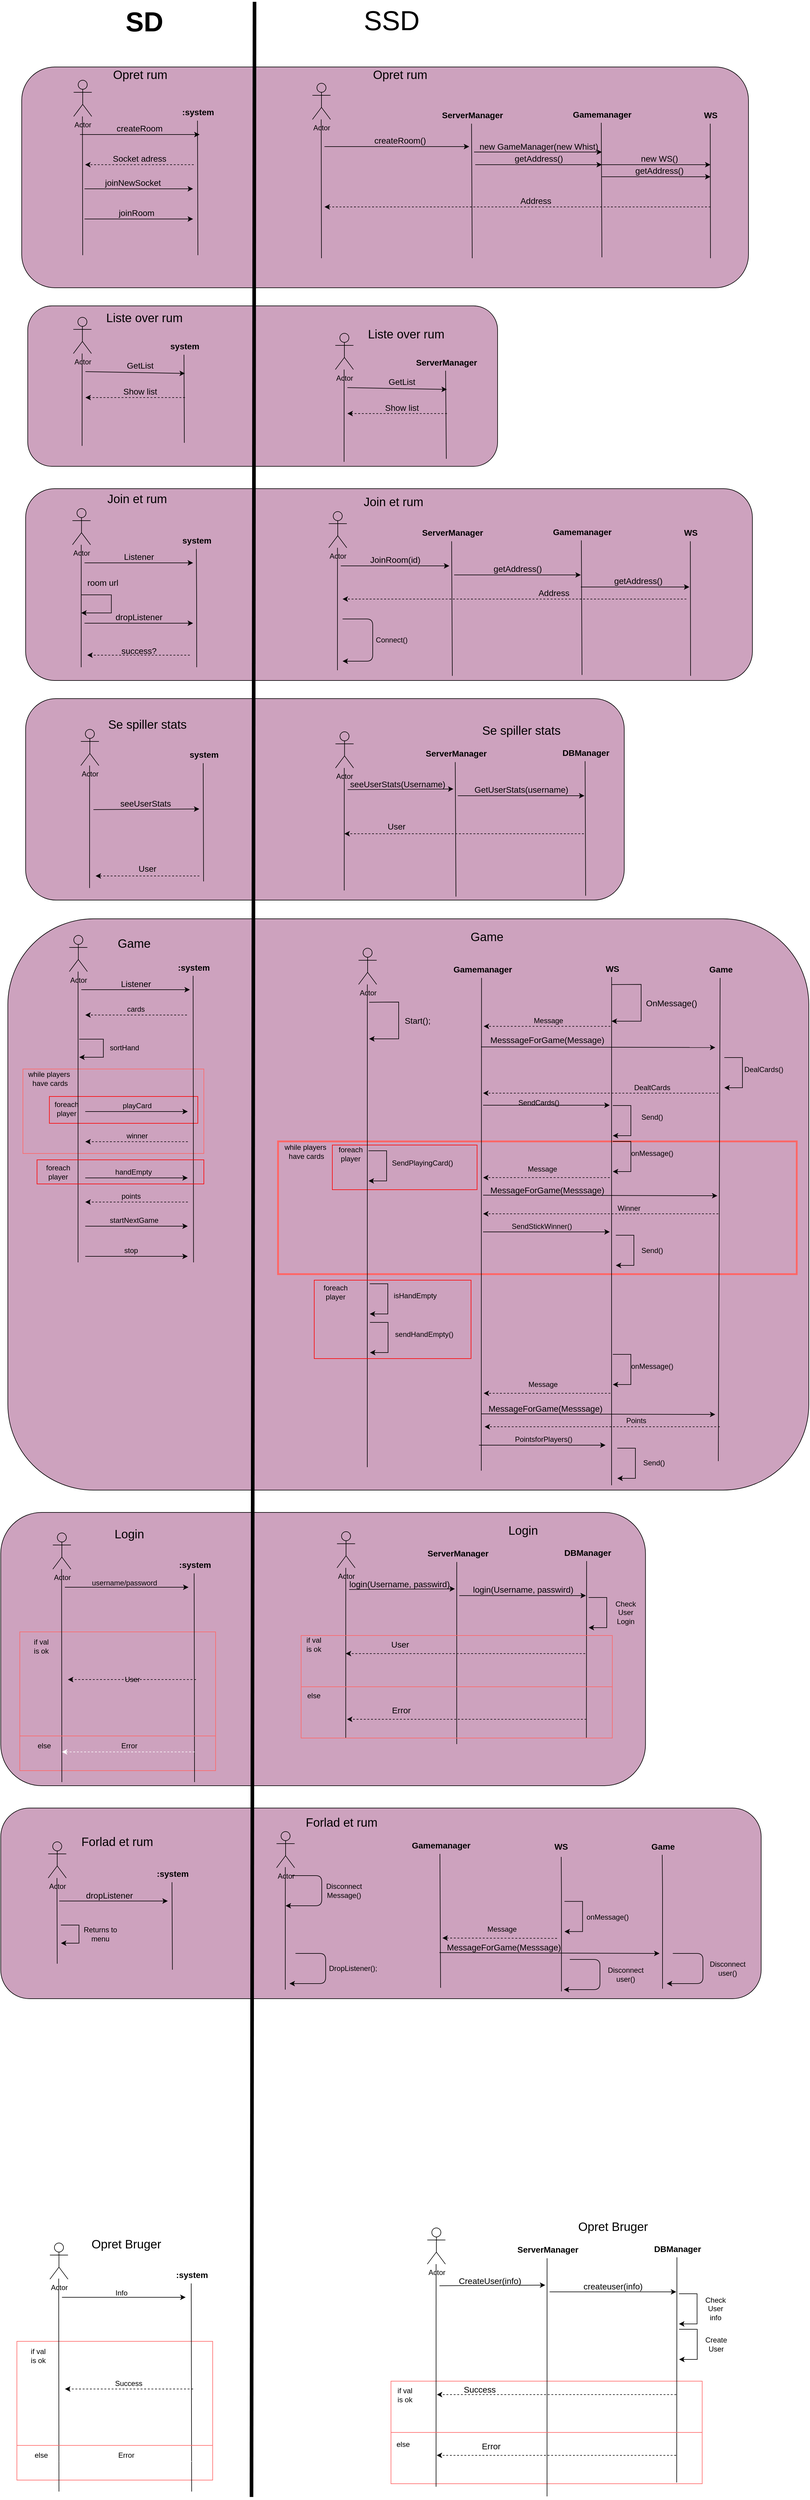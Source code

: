 <mxfile version="18.1.3" type="device"><diagram id="lr0HvfHgT6RQTs0o4B55" name="Side-1"><mxGraphModel dx="903" dy="2251" grid="0" gridSize="10" guides="1" tooltips="1" connect="1" arrows="1" fold="1" page="1" pageScale="1" pageWidth="827" pageHeight="1169" math="0" shadow="0"><root><mxCell id="0"/><mxCell id="1" parent="0"/><mxCell id="IIXCKmKKsZd2cpxE6BV7-27" value="" style="rounded=1;whiteSpace=wrap;html=1;fillColor=#CDA2BE;" vertex="1" parent="1"><mxGeometry x="988.25" y="2899" width="1260.75" height="316" as="geometry"/></mxCell><mxCell id="IIXCKmKKsZd2cpxE6BV7-10" value="" style="rounded=1;whiteSpace=wrap;html=1;fillColor=#CDA2BE;" vertex="1" parent="1"><mxGeometry x="988.25" y="2409" width="1069" height="453" as="geometry"/></mxCell><mxCell id="IIXCKmKKsZd2cpxE6BV7-9" value="" style="rounded=1;whiteSpace=wrap;html=1;fillColor=#CDA2BE;" vertex="1" parent="1"><mxGeometry x="1000" y="1425" width="1328" height="947" as="geometry"/></mxCell><mxCell id="IIXCKmKKsZd2cpxE6BV7-8" value="" style="rounded=1;whiteSpace=wrap;html=1;fillColor=#CDA2BE;" vertex="1" parent="1"><mxGeometry x="1029.5" y="1060" width="992.5" height="334" as="geometry"/></mxCell><mxCell id="IIXCKmKKsZd2cpxE6BV7-6" value="" style="rounded=1;whiteSpace=wrap;html=1;fillColor=#CDA2BE;" vertex="1" parent="1"><mxGeometry x="1033" y="409" width="779" height="266" as="geometry"/></mxCell><mxCell id="IIXCKmKKsZd2cpxE6BV7-5" value="" style="rounded=1;whiteSpace=wrap;html=1;fillColor=#CDA2BE;" vertex="1" parent="1"><mxGeometry x="1023" y="13" width="1205" height="366" as="geometry"/></mxCell><mxCell id="IIXCKmKKsZd2cpxE6BV7-2" value="" style="rounded=1;whiteSpace=wrap;html=1;fillColor=#CDA2BE;" vertex="1" parent="1"><mxGeometry x="1029.5" y="712" width="1205" height="318" as="geometry"/></mxCell><mxCell id="Zw6Tpi4hHBXHZV19ZnE4-36" value="" style="rounded=0;whiteSpace=wrap;html=1;strokeColor=#FF6666;fillColor=none;" parent="1" vertex="1"><mxGeometry x="1635.25" y="3849" width="516" height="170" as="geometry"/></mxCell><mxCell id="Z6lJqfFmLVZw7ZCroQEp-157" value="" style="rounded=0;whiteSpace=wrap;html=1;fillColor=none;strokeColor=#FF0000;" parent="1" vertex="1"><mxGeometry x="1538" y="1800" width="240" height="74" as="geometry"/></mxCell><mxCell id="Z6lJqfFmLVZw7ZCroQEp-155" value="" style="rounded=0;whiteSpace=wrap;html=1;fillColor=none;strokeColor=#FF6666;strokeWidth=3;" parent="1" vertex="1"><mxGeometry x="1448" y="1794" width="860" height="220" as="geometry"/></mxCell><mxCell id="FESBfTd8AbPKwqxkiTea-200" value="" style="rounded=0;whiteSpace=wrap;html=1;fillColor=none;strokeColor=#FF6666;" parent="1" vertex="1"><mxGeometry x="1025" y="1674" width="300" height="140" as="geometry"/></mxCell><mxCell id="FESBfTd8AbPKwqxkiTea-6" value="" style="rounded=0;whiteSpace=wrap;html=1;strokeColor=#FF6666;fillColor=none;" parent="1" vertex="1"><mxGeometry x="1019.81" y="2607" width="324.62" height="230" as="geometry"/></mxCell><mxCell id="FESBfTd8AbPKwqxkiTea-8" value="" style="rounded=0;whiteSpace=wrap;html=1;fillColor=none;strokeColor=#FF0000;" parent="1" vertex="1"><mxGeometry x="1068.88" y="1719.5" width="246.12" height="44.5" as="geometry"/></mxCell><mxCell id="FESBfTd8AbPKwqxkiTea-10" value="Actor" style="shape=umlActor;verticalLabelPosition=bottom;verticalAlign=top;html=1;outlineConnect=0;fillColor=none;" parent="1" vertex="1"><mxGeometry x="1109.13" y="35" width="30" height="60" as="geometry"/></mxCell><mxCell id="FESBfTd8AbPKwqxkiTea-11" value="" style="endArrow=none;html=1;rounded=0;" parent="1" edge="1"><mxGeometry width="50" height="50" relative="1" as="geometry"><mxPoint x="1124.13" y="325" as="sourcePoint"/><mxPoint x="1123.689" y="95" as="targetPoint"/></mxGeometry></mxCell><mxCell id="FESBfTd8AbPKwqxkiTea-12" value="" style="group" parent="1" vertex="1" connectable="0"><mxGeometry x="1295.13" y="78" width="55" height="247" as="geometry"/></mxCell><mxCell id="FESBfTd8AbPKwqxkiTea-13" value="&lt;font style=&quot;font-size: 14px&quot;&gt;&lt;b&gt;:system&lt;/b&gt;&lt;/font&gt;" style="text;html=1;align=center;verticalAlign=middle;resizable=0;points=[];autosize=1;strokeColor=none;fillColor=none;" parent="FESBfTd8AbPKwqxkiTea-12" vertex="1"><mxGeometry x="-15" width="70" height="20" as="geometry"/></mxCell><mxCell id="FESBfTd8AbPKwqxkiTea-14" value="" style="endArrow=none;html=1;rounded=0;fontSize=14;entryX=0.49;entryY=1.2;entryDx=0;entryDy=0;entryPerimeter=0;" parent="FESBfTd8AbPKwqxkiTea-12" target="FESBfTd8AbPKwqxkiTea-13" edge="1"><mxGeometry width="50" height="50" relative="1" as="geometry"><mxPoint x="20" y="247" as="sourcePoint"/><mxPoint x="70" y="53.405" as="targetPoint"/></mxGeometry></mxCell><mxCell id="FESBfTd8AbPKwqxkiTea-21" value="" style="endArrow=classic;html=1;rounded=0;fontSize=14;" parent="1" edge="1"><mxGeometry width="50" height="50" relative="1" as="geometry"><mxPoint x="1119.63" y="125" as="sourcePoint"/><mxPoint x="1318" y="125" as="targetPoint"/></mxGeometry></mxCell><mxCell id="FESBfTd8AbPKwqxkiTea-22" value="createRoom" style="text;html=1;align=center;verticalAlign=middle;resizable=0;points=[];autosize=1;strokeColor=none;fillColor=none;fontSize=14;" parent="1" vertex="1"><mxGeometry x="1173.13" y="105" width="90" height="20" as="geometry"/></mxCell><mxCell id="FESBfTd8AbPKwqxkiTea-25" value="" style="endArrow=classic;html=1;rounded=0;dashed=1;fontSize=14;" parent="1" edge="1"><mxGeometry width="50" height="50" relative="1" as="geometry"><mxPoint x="1308.13" y="175" as="sourcePoint"/><mxPoint x="1128.13" y="175" as="targetPoint"/></mxGeometry></mxCell><mxCell id="FESBfTd8AbPKwqxkiTea-26" value="Socket adress" style="text;html=1;align=center;verticalAlign=middle;resizable=0;points=[];autosize=1;strokeColor=none;fillColor=none;fontSize=14;" parent="1" vertex="1"><mxGeometry x="1168.13" y="155" width="100" height="20" as="geometry"/></mxCell><mxCell id="FESBfTd8AbPKwqxkiTea-27" value="" style="endArrow=classic;html=1;rounded=0;fontSize=14;" parent="1" edge="1"><mxGeometry width="50" height="50" relative="1" as="geometry"><mxPoint x="1127.13" y="215" as="sourcePoint"/><mxPoint x="1307.13" y="215" as="targetPoint"/></mxGeometry></mxCell><mxCell id="FESBfTd8AbPKwqxkiTea-28" value="joinNewSocket" style="text;html=1;align=center;verticalAlign=middle;resizable=0;points=[];autosize=1;strokeColor=none;fillColor=none;fontSize=14;" parent="1" vertex="1"><mxGeometry x="1152.13" y="195" width="110" height="20" as="geometry"/></mxCell><mxCell id="FESBfTd8AbPKwqxkiTea-29" value="" style="endArrow=classic;html=1;rounded=0;fontSize=14;" parent="1" edge="1"><mxGeometry width="50" height="50" relative="1" as="geometry"><mxPoint x="1127.13" y="265" as="sourcePoint"/><mxPoint x="1307.13" y="265" as="targetPoint"/></mxGeometry></mxCell><mxCell id="FESBfTd8AbPKwqxkiTea-30" value="joinRoom" style="text;html=1;align=center;verticalAlign=middle;resizable=0;points=[];autosize=1;strokeColor=none;fillColor=none;fontSize=14;" parent="1" vertex="1"><mxGeometry x="1178.13" y="245" width="70" height="20" as="geometry"/></mxCell><mxCell id="FESBfTd8AbPKwqxkiTea-33" value="&lt;font style=&quot;font-size: 20px;&quot;&gt;Opret rum&lt;/font&gt;" style="text;html=1;align=center;verticalAlign=middle;resizable=0;points=[];autosize=1;strokeColor=none;fillColor=none;" parent="1" vertex="1"><mxGeometry x="1163.63" y="15" width="110" height="20" as="geometry"/></mxCell><mxCell id="FESBfTd8AbPKwqxkiTea-34" value="Actor" style="shape=umlActor;verticalLabelPosition=bottom;verticalAlign=top;html=1;outlineConnect=0;fillColor=none;" parent="1" vertex="1"><mxGeometry x="1108.63" y="428" width="30" height="60" as="geometry"/></mxCell><mxCell id="FESBfTd8AbPKwqxkiTea-35" value="" style="endArrow=none;html=1;rounded=0;" parent="1" edge="1"><mxGeometry width="50" height="50" relative="1" as="geometry"><mxPoint x="1123.13" y="641" as="sourcePoint"/><mxPoint x="1123.189" y="488" as="targetPoint"/></mxGeometry></mxCell><mxCell id="FESBfTd8AbPKwqxkiTea-36" value="" style="group" parent="1" vertex="1" connectable="0"><mxGeometry x="1272.63" y="466" width="50" height="170" as="geometry"/></mxCell><mxCell id="FESBfTd8AbPKwqxkiTea-37" value="&lt;b style=&quot;font-size: 14px&quot;&gt;system&lt;/b&gt;" style="text;html=1;align=center;verticalAlign=middle;resizable=0;points=[];autosize=1;strokeColor=none;fillColor=none;" parent="FESBfTd8AbPKwqxkiTea-36" vertex="1"><mxGeometry x="-10" width="60" height="20" as="geometry"/></mxCell><mxCell id="FESBfTd8AbPKwqxkiTea-38" value="" style="endArrow=none;html=1;rounded=0;fontSize=14;entryX=0.49;entryY=1.2;entryDx=0;entryDy=0;entryPerimeter=0;" parent="FESBfTd8AbPKwqxkiTea-36" target="FESBfTd8AbPKwqxkiTea-37" edge="1"><mxGeometry width="50" height="50" relative="1" as="geometry"><mxPoint x="20" y="170" as="sourcePoint"/><mxPoint x="70" y="36.757" as="targetPoint"/></mxGeometry></mxCell><mxCell id="FESBfTd8AbPKwqxkiTea-42" value="" style="endArrow=classic;html=1;rounded=0;fontSize=14;" parent="1" edge="1"><mxGeometry width="50" height="50" relative="1" as="geometry"><mxPoint x="1128.63" y="518" as="sourcePoint"/><mxPoint x="1293.63" y="521" as="targetPoint"/></mxGeometry></mxCell><mxCell id="FESBfTd8AbPKwqxkiTea-43" value="GetList" style="text;html=1;align=center;verticalAlign=middle;resizable=0;points=[];autosize=1;strokeColor=none;fillColor=none;fontSize=14;" parent="1" vertex="1"><mxGeometry x="1188.63" y="498" width="60" height="20" as="geometry"/></mxCell><mxCell id="FESBfTd8AbPKwqxkiTea-44" value="" style="endArrow=classic;html=1;rounded=0;dashed=1;fontSize=14;" parent="1" edge="1"><mxGeometry width="50" height="50" relative="1" as="geometry"><mxPoint x="1293.63" y="561" as="sourcePoint"/><mxPoint x="1128.63" y="561" as="targetPoint"/></mxGeometry></mxCell><mxCell id="FESBfTd8AbPKwqxkiTea-45" value="Show list" style="text;html=1;align=center;verticalAlign=middle;resizable=0;points=[];autosize=1;strokeColor=none;fillColor=none;fontSize=14;" parent="1" vertex="1"><mxGeometry x="1183.63" y="541" width="70" height="20" as="geometry"/></mxCell><mxCell id="FESBfTd8AbPKwqxkiTea-46" value="&lt;font style=&quot;font-size: 20px;&quot;&gt;Liste over rum&lt;/font&gt;" style="text;html=1;align=center;verticalAlign=middle;resizable=0;points=[];autosize=1;strokeColor=none;fillColor=none;" parent="1" vertex="1"><mxGeometry x="1155.63" y="418" width="140" height="20" as="geometry"/></mxCell><mxCell id="FESBfTd8AbPKwqxkiTea-47" value="Actor" style="shape=umlActor;verticalLabelPosition=bottom;verticalAlign=top;html=1;outlineConnect=0;fillColor=none;" parent="1" vertex="1"><mxGeometry x="1107.13" y="745" width="30" height="60" as="geometry"/></mxCell><mxCell id="FESBfTd8AbPKwqxkiTea-48" value="" style="endArrow=none;html=1;rounded=0;" parent="1" edge="1"><mxGeometry width="50" height="50" relative="1" as="geometry"><mxPoint x="1121.63" y="1008" as="sourcePoint"/><mxPoint x="1121.689" y="805" as="targetPoint"/></mxGeometry></mxCell><mxCell id="FESBfTd8AbPKwqxkiTea-49" value="" style="group" parent="1" vertex="1" connectable="0"><mxGeometry x="1293.13" y="788" width="50" height="220" as="geometry"/></mxCell><mxCell id="FESBfTd8AbPKwqxkiTea-50" value="&lt;b style=&quot;font-size: 14px&quot;&gt;system&lt;/b&gt;" style="text;html=1;align=center;verticalAlign=middle;resizable=0;points=[];autosize=1;strokeColor=none;fillColor=none;" parent="FESBfTd8AbPKwqxkiTea-49" vertex="1"><mxGeometry x="-10" width="60" height="20" as="geometry"/></mxCell><mxCell id="FESBfTd8AbPKwqxkiTea-51" value="" style="endArrow=none;html=1;rounded=0;fontSize=14;entryX=0.49;entryY=1.2;entryDx=0;entryDy=0;entryPerimeter=0;" parent="FESBfTd8AbPKwqxkiTea-49" target="FESBfTd8AbPKwqxkiTea-50" edge="1"><mxGeometry width="50" height="50" relative="1" as="geometry"><mxPoint x="20" y="220" as="sourcePoint"/><mxPoint x="70" y="47.568" as="targetPoint"/><Array as="points"><mxPoint x="19.87" y="100"/></Array></mxGeometry></mxCell><mxCell id="FESBfTd8AbPKwqxkiTea-58" value="" style="endArrow=classic;html=1;rounded=0;fontSize=14;" parent="1" edge="1"><mxGeometry width="50" height="50" relative="1" as="geometry"><mxPoint x="1127.13" y="835" as="sourcePoint"/><mxPoint x="1307.13" y="835" as="targetPoint"/></mxGeometry></mxCell><mxCell id="FESBfTd8AbPKwqxkiTea-59" value="Listener" style="text;html=1;align=center;verticalAlign=middle;resizable=0;points=[];autosize=1;strokeColor=none;fillColor=none;fontSize=14;" parent="1" vertex="1"><mxGeometry x="1182.13" y="815" width="70" height="20" as="geometry"/></mxCell><mxCell id="FESBfTd8AbPKwqxkiTea-62" value="" style="endArrow=classic;html=1;rounded=0;fontSize=14;startArrow=none;" parent="1" edge="1"><mxGeometry width="50" height="50" relative="1" as="geometry"><mxPoint x="1121.63" y="888" as="sourcePoint"/><mxPoint x="1121.63" y="918" as="targetPoint"/><Array as="points"><mxPoint x="1171.63" y="888"/><mxPoint x="1171.63" y="918"/></Array></mxGeometry></mxCell><mxCell id="FESBfTd8AbPKwqxkiTea-65" value="" style="endArrow=classic;html=1;rounded=0;fontSize=14;" parent="1" edge="1"><mxGeometry width="50" height="50" relative="1" as="geometry"><mxPoint x="1127.13" y="935" as="sourcePoint"/><mxPoint x="1307.13" y="935" as="targetPoint"/></mxGeometry></mxCell><mxCell id="FESBfTd8AbPKwqxkiTea-66" value="dropListener" style="text;html=1;align=center;verticalAlign=middle;resizable=0;points=[];autosize=1;strokeColor=none;fillColor=none;fontSize=14;" parent="1" vertex="1"><mxGeometry x="1172.13" y="915" width="90" height="20" as="geometry"/></mxCell><mxCell id="FESBfTd8AbPKwqxkiTea-67" value="&lt;font style=&quot;font-size: 20px;&quot;&gt;Join et rum&lt;/font&gt;" style="text;html=1;align=center;verticalAlign=middle;resizable=0;points=[];autosize=1;strokeColor=none;fillColor=none;" parent="1" vertex="1"><mxGeometry x="1159.38" y="718" width="110" height="20" as="geometry"/></mxCell><mxCell id="FESBfTd8AbPKwqxkiTea-68" value="room url" style="text;html=1;align=center;verticalAlign=middle;resizable=0;points=[];autosize=1;strokeColor=none;fillColor=none;fontSize=14;" parent="1" vertex="1"><mxGeometry x="1121.63" y="858" width="70" height="20" as="geometry"/></mxCell><mxCell id="FESBfTd8AbPKwqxkiTea-69" value="" style="endArrow=classic;html=1;rounded=0;fontSize=20;dashed=1;" parent="1" edge="1"><mxGeometry width="50" height="50" relative="1" as="geometry"><mxPoint x="1301.63" y="988" as="sourcePoint"/><mxPoint x="1131.63" y="988" as="targetPoint"/></mxGeometry></mxCell><mxCell id="FESBfTd8AbPKwqxkiTea-70" value="&lt;font style=&quot;font-size: 14px;&quot;&gt;success?&lt;/font&gt;" style="text;html=1;align=center;verticalAlign=middle;resizable=0;points=[];autosize=1;strokeColor=none;fillColor=none;fontSize=20;" parent="1" vertex="1"><mxGeometry x="1182.13" y="963" width="70" height="30" as="geometry"/></mxCell><mxCell id="FESBfTd8AbPKwqxkiTea-71" value="Actor" style="shape=umlActor;verticalLabelPosition=bottom;verticalAlign=top;html=1;outlineConnect=0;fillColor=none;" parent="1" vertex="1"><mxGeometry x="1121" y="1111" width="30" height="60" as="geometry"/></mxCell><mxCell id="FESBfTd8AbPKwqxkiTea-72" value="" style="endArrow=none;html=1;rounded=0;" parent="1" edge="1"><mxGeometry width="50" height="50" relative="1" as="geometry"><mxPoint x="1135.5" y="1374" as="sourcePoint"/><mxPoint x="1135.559" y="1171" as="targetPoint"/></mxGeometry></mxCell><mxCell id="FESBfTd8AbPKwqxkiTea-73" value="" style="group" parent="1" vertex="1" connectable="0"><mxGeometry x="1304.5" y="1143" width="50" height="220" as="geometry"/></mxCell><mxCell id="FESBfTd8AbPKwqxkiTea-74" value="&lt;b style=&quot;font-size: 14px&quot;&gt;system&lt;/b&gt;" style="text;html=1;align=center;verticalAlign=middle;resizable=0;points=[];autosize=1;strokeColor=none;fillColor=none;" parent="FESBfTd8AbPKwqxkiTea-73" vertex="1"><mxGeometry x="-10" width="60" height="20" as="geometry"/></mxCell><mxCell id="FESBfTd8AbPKwqxkiTea-75" value="" style="endArrow=none;html=1;rounded=0;fontSize=14;entryX=0.49;entryY=1.2;entryDx=0;entryDy=0;entryPerimeter=0;" parent="FESBfTd8AbPKwqxkiTea-73" target="FESBfTd8AbPKwqxkiTea-74" edge="1"><mxGeometry width="50" height="50" relative="1" as="geometry"><mxPoint x="20" y="220" as="sourcePoint"/><mxPoint x="70" y="47.568" as="targetPoint"/></mxGeometry></mxCell><mxCell id="FESBfTd8AbPKwqxkiTea-79" value="&lt;font style=&quot;font-size: 20px;&quot;&gt;Se spiller stats&lt;/font&gt;" style="text;html=1;align=center;verticalAlign=middle;resizable=0;points=[];autosize=1;strokeColor=none;fillColor=none;" parent="1" vertex="1"><mxGeometry x="1156" y="1092" width="150" height="20" as="geometry"/></mxCell><mxCell id="FESBfTd8AbPKwqxkiTea-80" value="seeUserStats" style="text;html=1;align=center;verticalAlign=middle;resizable=0;points=[];autosize=1;strokeColor=none;fillColor=none;fontSize=14;" parent="1" vertex="1"><mxGeometry x="1177.5" y="1224" width="100" height="20" as="geometry"/></mxCell><mxCell id="FESBfTd8AbPKwqxkiTea-81" value="" style="endArrow=classic;html=1;rounded=0;fontSize=20;dashed=1;" parent="1" edge="1"><mxGeometry width="50" height="50" relative="1" as="geometry"><mxPoint x="1317.5" y="1354" as="sourcePoint"/><mxPoint x="1145.5" y="1354" as="targetPoint"/></mxGeometry></mxCell><mxCell id="FESBfTd8AbPKwqxkiTea-82" value="&lt;font style=&quot;font-size: 14px;&quot;&gt;User&lt;/font&gt;" style="text;html=1;align=center;verticalAlign=middle;resizable=0;points=[];autosize=1;strokeColor=none;fillColor=none;fontSize=20;" parent="1" vertex="1"><mxGeometry x="1206" y="1324" width="50" height="30" as="geometry"/></mxCell><mxCell id="FESBfTd8AbPKwqxkiTea-83" value="" style="endArrow=classic;html=1;rounded=0;fontSize=14;" parent="1" edge="1"><mxGeometry width="50" height="50" relative="1" as="geometry"><mxPoint x="1142" y="1244.0" as="sourcePoint"/><mxPoint x="1317.5" y="1243" as="targetPoint"/></mxGeometry></mxCell><mxCell id="FESBfTd8AbPKwqxkiTea-88" value="Actor" style="shape=umlActor;verticalLabelPosition=bottom;verticalAlign=top;html=1;outlineConnect=0;fillColor=none;" parent="1" vertex="1"><mxGeometry x="1101.88" y="1452.5" width="30" height="60" as="geometry"/></mxCell><mxCell id="FESBfTd8AbPKwqxkiTea-89" value="" style="endArrow=none;html=1;rounded=0;" parent="1" edge="1"><mxGeometry width="50" height="50" relative="1" as="geometry"><mxPoint x="1116.38" y="1994.5" as="sourcePoint"/><mxPoint x="1116.439" y="1512.5" as="targetPoint"/></mxGeometry></mxCell><mxCell id="FESBfTd8AbPKwqxkiTea-90" value="" style="group" parent="1" vertex="1" connectable="0"><mxGeometry x="1287.88" y="1495.5" width="55" height="499" as="geometry"/></mxCell><mxCell id="FESBfTd8AbPKwqxkiTea-91" value="&lt;span style=&quot;font-size: 14px&quot;&gt;&lt;b&gt;:system&lt;/b&gt;&lt;/span&gt;" style="text;html=1;align=center;verticalAlign=middle;resizable=0;points=[];autosize=1;strokeColor=none;fillColor=none;" parent="FESBfTd8AbPKwqxkiTea-90" vertex="1"><mxGeometry x="-15" width="70" height="20" as="geometry"/></mxCell><mxCell id="FESBfTd8AbPKwqxkiTea-92" value="" style="endArrow=none;html=1;rounded=0;fontSize=14;entryX=0.49;entryY=1.2;entryDx=0;entryDy=0;entryPerimeter=0;" parent="FESBfTd8AbPKwqxkiTea-90" target="FESBfTd8AbPKwqxkiTea-91" edge="1"><mxGeometry width="50" height="50" relative="1" as="geometry"><mxPoint x="20" y="499" as="sourcePoint"/><mxPoint x="70" y="107.892" as="targetPoint"/></mxGeometry></mxCell><mxCell id="FESBfTd8AbPKwqxkiTea-99" value="" style="endArrow=classic;html=1;rounded=0;fontSize=14;" parent="1" edge="1"><mxGeometry width="50" height="50" relative="1" as="geometry"><mxPoint x="1121.88" y="1542.5" as="sourcePoint"/><mxPoint x="1301.88" y="1542.5" as="targetPoint"/></mxGeometry></mxCell><mxCell id="FESBfTd8AbPKwqxkiTea-100" value="Listener" style="text;html=1;align=center;verticalAlign=middle;resizable=0;points=[];autosize=1;strokeColor=none;fillColor=none;fontSize=14;" parent="1" vertex="1"><mxGeometry x="1176.88" y="1522.5" width="70" height="20" as="geometry"/></mxCell><mxCell id="FESBfTd8AbPKwqxkiTea-103" value="&lt;font style=&quot;font-size: 20px;&quot;&gt;Game&lt;/font&gt;" style="text;html=1;align=center;verticalAlign=middle;resizable=0;points=[];autosize=1;strokeColor=none;fillColor=none;" parent="1" vertex="1"><mxGeometry x="1174.38" y="1455" width="70" height="20" as="geometry"/></mxCell><mxCell id="FESBfTd8AbPKwqxkiTea-106" value="" style="endArrow=classic;html=1;rounded=0;dashed=1;" parent="1" edge="1"><mxGeometry width="50" height="50" relative="1" as="geometry"><mxPoint x="1296.88" y="1584.5" as="sourcePoint"/><mxPoint x="1128.38" y="1584.5" as="targetPoint"/></mxGeometry></mxCell><mxCell id="FESBfTd8AbPKwqxkiTea-107" value="cards" style="text;html=1;align=center;verticalAlign=middle;resizable=0;points=[];autosize=1;strokeColor=none;fillColor=none;" parent="1" vertex="1"><mxGeometry x="1186.88" y="1564.5" width="50" height="20" as="geometry"/></mxCell><mxCell id="FESBfTd8AbPKwqxkiTea-108" value="" style="endArrow=classic;html=1;rounded=0;" parent="1" edge="1"><mxGeometry width="50" height="50" relative="1" as="geometry"><mxPoint x="1118.38" y="1624.5" as="sourcePoint"/><mxPoint x="1118.38" y="1654.5" as="targetPoint"/><Array as="points"><mxPoint x="1158.38" y="1624.5"/><mxPoint x="1158.38" y="1654.5"/></Array></mxGeometry></mxCell><mxCell id="FESBfTd8AbPKwqxkiTea-109" value="sortHand" style="text;html=1;align=center;verticalAlign=middle;resizable=0;points=[];autosize=1;strokeColor=none;fillColor=none;" parent="1" vertex="1"><mxGeometry x="1163.38" y="1628.5" width="60" height="20" as="geometry"/></mxCell><mxCell id="FESBfTd8AbPKwqxkiTea-114" value="" style="endArrow=classic;html=1;rounded=0;" parent="1" edge="1"><mxGeometry width="50" height="50" relative="1" as="geometry"><mxPoint x="1128.38" y="1744.5" as="sourcePoint"/><mxPoint x="1298.38" y="1744.5" as="targetPoint"/></mxGeometry></mxCell><mxCell id="FESBfTd8AbPKwqxkiTea-115" value="playCard" style="text;html=1;align=center;verticalAlign=middle;resizable=0;points=[];autosize=1;strokeColor=none;fillColor=none;" parent="1" vertex="1"><mxGeometry x="1184.38" y="1724.5" width="60" height="20" as="geometry"/></mxCell><mxCell id="FESBfTd8AbPKwqxkiTea-118" value="foreach &lt;br&gt;player" style="text;html=1;align=center;verticalAlign=middle;resizable=0;points=[];autosize=1;strokeColor=none;fillColor=none;" parent="1" vertex="1"><mxGeometry x="1066.88" y="1724.5" width="60" height="30" as="geometry"/></mxCell><mxCell id="FESBfTd8AbPKwqxkiTea-121" value="" style="endArrow=classic;html=1;rounded=0;dashed=1;" parent="1" edge="1"><mxGeometry width="50" height="50" relative="1" as="geometry"><mxPoint x="1298.38" y="1794.5" as="sourcePoint"/><mxPoint x="1128.38" y="1794.5" as="targetPoint"/></mxGeometry></mxCell><mxCell id="FESBfTd8AbPKwqxkiTea-122" value="winner" style="text;html=1;align=center;verticalAlign=middle;resizable=0;points=[];autosize=1;strokeColor=none;fillColor=none;" parent="1" vertex="1"><mxGeometry x="1189.38" y="1774.5" width="50" height="20" as="geometry"/></mxCell><mxCell id="FESBfTd8AbPKwqxkiTea-123" value="" style="endArrow=classic;html=1;rounded=0;" parent="1" edge="1"><mxGeometry width="50" height="50" relative="1" as="geometry"><mxPoint x="1128.38" y="1854.5" as="sourcePoint"/><mxPoint x="1298.38" y="1854.5" as="targetPoint"/></mxGeometry></mxCell><mxCell id="FESBfTd8AbPKwqxkiTea-124" value="handEmpty" style="text;html=1;align=center;verticalAlign=middle;resizable=0;points=[];autosize=1;strokeColor=none;fillColor=none;" parent="1" vertex="1"><mxGeometry x="1168.38" y="1834.5" width="80" height="20" as="geometry"/></mxCell><mxCell id="FESBfTd8AbPKwqxkiTea-127" value="" style="rounded=0;whiteSpace=wrap;html=1;strokeColor=#FF0000;fillColor=none;" parent="1" vertex="1"><mxGeometry x="1048.38" y="1824.5" width="276.62" height="40" as="geometry"/></mxCell><mxCell id="FESBfTd8AbPKwqxkiTea-128" value="foreach&lt;br&gt;player" style="text;html=1;align=center;verticalAlign=middle;resizable=0;points=[];autosize=1;strokeColor=none;fillColor=none;" parent="1" vertex="1"><mxGeometry x="1053.38" y="1829.5" width="60" height="30" as="geometry"/></mxCell><mxCell id="FESBfTd8AbPKwqxkiTea-131" value="points" style="text;html=1;align=center;verticalAlign=middle;resizable=0;points=[];autosize=1;strokeColor=none;fillColor=none;" parent="1" vertex="1"><mxGeometry x="1179.38" y="1874.5" width="50" height="20" as="geometry"/></mxCell><mxCell id="FESBfTd8AbPKwqxkiTea-132" value="" style="endArrow=classic;html=1;rounded=0;dashed=1;" parent="1" edge="1"><mxGeometry width="50" height="50" relative="1" as="geometry"><mxPoint x="1298.38" y="1894.5" as="sourcePoint"/><mxPoint x="1128.38" y="1894.5" as="targetPoint"/></mxGeometry></mxCell><mxCell id="FESBfTd8AbPKwqxkiTea-135" value="" style="endArrow=classic;html=1;rounded=0;" parent="1" edge="1"><mxGeometry width="50" height="50" relative="1" as="geometry"><mxPoint x="1128.38" y="1934.5" as="sourcePoint"/><mxPoint x="1298.38" y="1934.5" as="targetPoint"/></mxGeometry></mxCell><mxCell id="FESBfTd8AbPKwqxkiTea-136" value="" style="endArrow=classic;html=1;rounded=0;" parent="1" edge="1"><mxGeometry width="50" height="50" relative="1" as="geometry"><mxPoint x="1128.38" y="1984.5" as="sourcePoint"/><mxPoint x="1298.38" y="1984.5" as="targetPoint"/></mxGeometry></mxCell><mxCell id="FESBfTd8AbPKwqxkiTea-139" value="startNextGame" style="text;html=1;align=center;verticalAlign=middle;resizable=0;points=[];autosize=1;strokeColor=none;fillColor=none;" parent="1" vertex="1"><mxGeometry x="1159.38" y="1914.5" width="100" height="20" as="geometry"/></mxCell><mxCell id="FESBfTd8AbPKwqxkiTea-141" value="stop" style="text;html=1;align=center;verticalAlign=middle;resizable=0;points=[];autosize=1;strokeColor=none;fillColor=none;" parent="1" vertex="1"><mxGeometry x="1184.38" y="1964.5" width="40" height="20" as="geometry"/></mxCell><mxCell id="FESBfTd8AbPKwqxkiTea-143" value="Actor" style="shape=umlActor;verticalLabelPosition=bottom;verticalAlign=top;html=1;outlineConnect=0;fillColor=none;" parent="1" vertex="1"><mxGeometry x="1074.56" y="2443" width="30" height="60" as="geometry"/></mxCell><mxCell id="FESBfTd8AbPKwqxkiTea-144" value="" style="endArrow=none;html=1;rounded=0;" parent="1" edge="1"><mxGeometry width="50" height="50" relative="1" as="geometry"><mxPoint x="1089.56" y="2856" as="sourcePoint"/><mxPoint x="1089.119" y="2503" as="targetPoint"/></mxGeometry></mxCell><mxCell id="FESBfTd8AbPKwqxkiTea-145" value="" style="group" parent="1" vertex="1" connectable="0"><mxGeometry x="1289.56" y="2486" width="80" height="370" as="geometry"/></mxCell><mxCell id="FESBfTd8AbPKwqxkiTea-146" value="&lt;font style=&quot;font-size: 14px&quot;&gt;&lt;b&gt;:system&lt;br&gt;&lt;/b&gt;&lt;/font&gt;" style="text;html=1;align=center;verticalAlign=middle;resizable=0;points=[];autosize=1;strokeColor=none;fillColor=none;" parent="FESBfTd8AbPKwqxkiTea-145" vertex="1"><mxGeometry x="-15" width="70" height="20" as="geometry"/></mxCell><mxCell id="FESBfTd8AbPKwqxkiTea-147" value="" style="endArrow=none;html=1;rounded=0;fontSize=14;entryX=0.49;entryY=1.2;entryDx=0;entryDy=0;entryPerimeter=0;" parent="FESBfTd8AbPKwqxkiTea-145" target="FESBfTd8AbPKwqxkiTea-146" edge="1"><mxGeometry width="50" height="50" relative="1" as="geometry"><mxPoint x="20" y="370" as="sourcePoint"/><mxPoint x="70" y="80.0" as="targetPoint"/></mxGeometry></mxCell><mxCell id="FESBfTd8AbPKwqxkiTea-151" value="" style="endArrow=classic;html=1;rounded=0;fontSize=14;" parent="1" edge="1"><mxGeometry width="50" height="50" relative="1" as="geometry"><mxPoint x="1094.56" y="2533" as="sourcePoint"/><mxPoint x="1299.56" y="2533" as="targetPoint"/></mxGeometry></mxCell><mxCell id="FESBfTd8AbPKwqxkiTea-152" value="&lt;font style=&quot;font-size: 20px;&quot;&gt;Login&lt;/font&gt;" style="text;html=1;align=center;verticalAlign=middle;resizable=0;points=[];autosize=1;strokeColor=none;fillColor=none;" parent="1" vertex="1"><mxGeometry x="1170.56" y="2434" width="60" height="20" as="geometry"/></mxCell><mxCell id="FESBfTd8AbPKwqxkiTea-153" value="username/password" style="text;html=1;align=center;verticalAlign=middle;resizable=0;points=[];autosize=1;strokeColor=none;fillColor=none;" parent="1" vertex="1"><mxGeometry x="1133.06" y="2516" width="120" height="20" as="geometry"/></mxCell><mxCell id="FESBfTd8AbPKwqxkiTea-157" value="" style="endArrow=classic;html=1;rounded=0;dashed=1;exitX=0.86;exitY=1;exitDx=0;exitDy=0;exitPerimeter=0;" parent="1" edge="1"><mxGeometry width="50" height="50" relative="1" as="geometry"><mxPoint x="1311.96" y="2686" as="sourcePoint"/><mxPoint x="1099.56" y="2686" as="targetPoint"/></mxGeometry></mxCell><mxCell id="FESBfTd8AbPKwqxkiTea-160" value="User" style="text;html=1;align=center;verticalAlign=middle;resizable=0;points=[];autosize=1;strokeColor=none;fillColor=none;" parent="1" vertex="1"><mxGeometry x="1185.56" y="2676" width="40" height="20" as="geometry"/></mxCell><mxCell id="FESBfTd8AbPKwqxkiTea-167" value="if val&lt;br&gt;is ok" style="text;html=1;align=center;verticalAlign=middle;resizable=0;points=[];autosize=1;strokeColor=none;fillColor=none;" parent="1" vertex="1"><mxGeometry x="1034.56" y="2616" width="40" height="30" as="geometry"/></mxCell><mxCell id="FESBfTd8AbPKwqxkiTea-168" value="" style="endArrow=none;html=1;rounded=0;strokeColor=#FF6666;entryX=0;entryY=0.75;entryDx=0;entryDy=0;exitX=1;exitY=0.75;exitDx=0;exitDy=0;" parent="1" source="FESBfTd8AbPKwqxkiTea-6" target="FESBfTd8AbPKwqxkiTea-6" edge="1"><mxGeometry width="50" height="50" relative="1" as="geometry"><mxPoint x="1509.56" y="2777" as="sourcePoint"/><mxPoint x="1139.56" y="2746" as="targetPoint"/></mxGeometry></mxCell><mxCell id="FESBfTd8AbPKwqxkiTea-169" value="else" style="text;html=1;align=center;verticalAlign=middle;resizable=0;points=[];autosize=1;strokeColor=none;fillColor=none;" parent="1" vertex="1"><mxGeometry x="1039.56" y="2786" width="40" height="20" as="geometry"/></mxCell><mxCell id="FESBfTd8AbPKwqxkiTea-170" value="" style="endArrow=classic;html=1;rounded=0;strokeColor=#FFFFFF;dashed=1;" parent="1" edge="1"><mxGeometry width="50" height="50" relative="1" as="geometry"><mxPoint x="1309.56" y="2806" as="sourcePoint"/><mxPoint x="1089.56" y="2806" as="targetPoint"/></mxGeometry></mxCell><mxCell id="FESBfTd8AbPKwqxkiTea-171" value="Error" style="text;html=1;align=center;verticalAlign=middle;resizable=0;points=[];autosize=1;strokeColor=none;fillColor=none;" parent="1" vertex="1"><mxGeometry x="1180.56" y="2786" width="40" height="20" as="geometry"/></mxCell><mxCell id="FESBfTd8AbPKwqxkiTea-201" value="while players&lt;br&gt;&amp;nbsp;have cards" style="text;html=1;align=center;verticalAlign=middle;resizable=0;points=[];autosize=1;strokeColor=none;" parent="1" vertex="1"><mxGeometry x="1023.38" y="1674.5" width="90" height="30" as="geometry"/></mxCell><mxCell id="FESBfTd8AbPKwqxkiTea-189" value="&lt;font style=&quot;font-size: 20px&quot;&gt;Forlad et rum&lt;/font&gt;" style="text;html=1;align=center;verticalAlign=middle;resizable=0;points=[];autosize=1;strokeColor=none;fillColor=none;" parent="1" vertex="1"><mxGeometry x="1116.25" y="2944" width="130" height="20" as="geometry"/></mxCell><mxCell id="FESBfTd8AbPKwqxkiTea-173" value="Actor" style="shape=umlActor;verticalLabelPosition=bottom;verticalAlign=top;html=1;outlineConnect=0;fillColor=none;" parent="1" vertex="1"><mxGeometry x="1066.88" y="2955" width="30" height="60" as="geometry"/></mxCell><mxCell id="FESBfTd8AbPKwqxkiTea-174" value="" style="endArrow=none;html=1;rounded=0;" parent="1" edge="1"><mxGeometry width="50" height="50" relative="1" as="geometry"><mxPoint x="1081.88" y="3157" as="sourcePoint"/><mxPoint x="1081.439" y="3015" as="targetPoint"/></mxGeometry></mxCell><mxCell id="FESBfTd8AbPKwqxkiTea-187" value="" style="endArrow=classic;html=1;rounded=0;fontSize=14;" parent="1" edge="1"><mxGeometry width="50" height="50" relative="1" as="geometry"><mxPoint x="1085.26" y="3053.17" as="sourcePoint"/><mxPoint x="1265.26" y="3053.17" as="targetPoint"/></mxGeometry></mxCell><mxCell id="FESBfTd8AbPKwqxkiTea-188" value="dropListener" style="text;html=1;align=center;verticalAlign=middle;resizable=0;points=[];autosize=1;strokeColor=none;fillColor=none;fontSize=14;" parent="1" vertex="1"><mxGeometry x="1123.26" y="3034" width="90" height="20" as="geometry"/></mxCell><mxCell id="FESBfTd8AbPKwqxkiTea-195" value="" style="endArrow=classic;html=1;rounded=0;" parent="1" edge="1"><mxGeometry width="50" height="50" relative="1" as="geometry"><mxPoint x="1088.01" y="3093" as="sourcePoint"/><mxPoint x="1088.01" y="3123" as="targetPoint"/><Array as="points"><mxPoint x="1118.01" y="3093"/><mxPoint x="1117.88" y="3103"/><mxPoint x="1118.01" y="3123"/><mxPoint x="1101.88" y="3123"/></Array></mxGeometry></mxCell><mxCell id="FESBfTd8AbPKwqxkiTea-196" value="" style="group" parent="1" vertex="1" connectable="0"><mxGeometry x="1252.88" y="2998" width="55" height="169" as="geometry"/></mxCell><mxCell id="FESBfTd8AbPKwqxkiTea-197" value="&lt;font style=&quot;font-size: 14px&quot;&gt;&lt;b&gt;:system&lt;/b&gt;&lt;/font&gt;" style="text;html=1;align=center;verticalAlign=middle;resizable=0;points=[];autosize=1;strokeColor=none;fillColor=none;" parent="FESBfTd8AbPKwqxkiTea-196" vertex="1"><mxGeometry x="-15" width="70" height="20" as="geometry"/></mxCell><mxCell id="FESBfTd8AbPKwqxkiTea-198" value="" style="endArrow=none;html=1;rounded=0;fontSize=14;entryX=0.49;entryY=1.2;entryDx=0;entryDy=0;entryPerimeter=0;" parent="FESBfTd8AbPKwqxkiTea-196" target="FESBfTd8AbPKwqxkiTea-197" edge="1"><mxGeometry width="50" height="50" relative="1" as="geometry"><mxPoint x="20" y="169" as="sourcePoint"/><mxPoint x="70" y="36.541" as="targetPoint"/><Array as="points"><mxPoint x="19.75" y="122.909"/></Array></mxGeometry></mxCell><mxCell id="FESBfTd8AbPKwqxkiTea-199" value="Returns to &lt;br&gt;menu" style="text;html=1;align=center;verticalAlign=middle;resizable=0;points=[];autosize=1;strokeColor=none;fillColor=none;" parent="1" vertex="1"><mxGeometry x="1117.88" y="3093" width="70" height="30" as="geometry"/></mxCell><mxCell id="Z6lJqfFmLVZw7ZCroQEp-2" value="Actor" style="shape=umlActor;verticalLabelPosition=bottom;verticalAlign=top;html=1;outlineConnect=0;fillColor=none;" parent="1" vertex="1"><mxGeometry x="1505" y="40" width="30" height="60" as="geometry"/></mxCell><mxCell id="Z6lJqfFmLVZw7ZCroQEp-3" value="" style="endArrow=none;html=1;rounded=0;" parent="1" edge="1"><mxGeometry width="50" height="50" relative="1" as="geometry"><mxPoint x="1520" y="330" as="sourcePoint"/><mxPoint x="1519.559" y="100" as="targetPoint"/></mxGeometry></mxCell><mxCell id="Z6lJqfFmLVZw7ZCroQEp-4" value="&lt;font style=&quot;font-size: 20px;&quot;&gt;Opret rum&lt;/font&gt;" style="text;html=1;align=center;verticalAlign=middle;resizable=0;points=[];autosize=1;strokeColor=none;fillColor=none;" parent="1" vertex="1"><mxGeometry x="1595" y="15" width="110" height="20" as="geometry"/></mxCell><mxCell id="Z6lJqfFmLVZw7ZCroQEp-5" value="&lt;span style=&quot;font-size: 14px&quot;&gt;&lt;b&gt;ServerManager&lt;/b&gt;&lt;/span&gt;" style="text;html=1;align=center;verticalAlign=middle;resizable=0;points=[];autosize=1;strokeColor=none;fillColor=none;" parent="1" vertex="1"><mxGeometry x="1710" y="83" width="120" height="20" as="geometry"/></mxCell><mxCell id="Z6lJqfFmLVZw7ZCroQEp-6" value="" style="endArrow=none;html=1;rounded=0;fontSize=14;entryX=0.49;entryY=1.2;entryDx=0;entryDy=0;entryPerimeter=0;" parent="1" target="Z6lJqfFmLVZw7ZCroQEp-5" edge="1"><mxGeometry width="50" height="50" relative="1" as="geometry"><mxPoint x="1770" y="330" as="sourcePoint"/><mxPoint x="349.87" y="63.405" as="targetPoint"/></mxGeometry></mxCell><mxCell id="Z6lJqfFmLVZw7ZCroQEp-7" value="" style="endArrow=classic;html=1;rounded=0;fontSize=14;" parent="1" edge="1"><mxGeometry width="50" height="50" relative="1" as="geometry"><mxPoint x="1525" y="145" as="sourcePoint"/><mxPoint x="1765" y="145" as="targetPoint"/></mxGeometry></mxCell><mxCell id="Z6lJqfFmLVZw7ZCroQEp-8" value="createRoom()" style="text;html=1;align=center;verticalAlign=middle;resizable=0;points=[];autosize=1;strokeColor=none;fillColor=none;fontSize=14;" parent="1" vertex="1"><mxGeometry x="1600" y="125" width="100" height="20" as="geometry"/></mxCell><mxCell id="Z6lJqfFmLVZw7ZCroQEp-9" value="&lt;span style=&quot;font-size: 14px&quot;&gt;&lt;b&gt;Gamemanager&lt;/b&gt;&lt;/span&gt;" style="text;html=1;align=center;verticalAlign=middle;resizable=0;points=[];autosize=1;strokeColor=none;fillColor=none;" parent="1" vertex="1"><mxGeometry x="1930" y="81.5" width="110" height="20" as="geometry"/></mxCell><mxCell id="Z6lJqfFmLVZw7ZCroQEp-10" value="" style="endArrow=none;html=1;rounded=0;fontSize=14;entryX=0.49;entryY=1.2;entryDx=0;entryDy=0;entryPerimeter=0;" parent="1" target="Z6lJqfFmLVZw7ZCroQEp-9" edge="1"><mxGeometry width="50" height="50" relative="1" as="geometry"><mxPoint x="1985" y="328.5" as="sourcePoint"/><mxPoint x="564.87" y="61.905" as="targetPoint"/></mxGeometry></mxCell><mxCell id="Z6lJqfFmLVZw7ZCroQEp-11" value="&lt;span style=&quot;font-size: 14px&quot;&gt;&lt;b&gt;WS&lt;/b&gt;&lt;/span&gt;" style="text;html=1;align=center;verticalAlign=middle;resizable=0;points=[];autosize=1;strokeColor=none;fillColor=none;" parent="1" vertex="1"><mxGeometry x="2145" y="83" width="40" height="20" as="geometry"/></mxCell><mxCell id="Z6lJqfFmLVZw7ZCroQEp-12" value="" style="endArrow=none;html=1;rounded=0;fontSize=14;entryX=0.49;entryY=1.2;entryDx=0;entryDy=0;entryPerimeter=0;" parent="1" target="Z6lJqfFmLVZw7ZCroQEp-11" edge="1"><mxGeometry width="50" height="50" relative="1" as="geometry"><mxPoint x="2165" y="330" as="sourcePoint"/><mxPoint x="744.87" y="63.405" as="targetPoint"/></mxGeometry></mxCell><mxCell id="Z6lJqfFmLVZw7ZCroQEp-13" value="" style="endArrow=classic;html=1;rounded=0;fontSize=14;" parent="1" edge="1"><mxGeometry width="50" height="50" relative="1" as="geometry"><mxPoint x="1773" y="154" as="sourcePoint"/><mxPoint x="1985" y="154" as="targetPoint"/></mxGeometry></mxCell><mxCell id="Z6lJqfFmLVZw7ZCroQEp-14" value="new GameManager(new Whist)" style="text;html=1;align=center;verticalAlign=middle;resizable=0;points=[];autosize=1;strokeColor=none;fillColor=none;fontSize=14;" parent="1" vertex="1"><mxGeometry x="1775" y="135" width="210" height="20" as="geometry"/></mxCell><mxCell id="Z6lJqfFmLVZw7ZCroQEp-16" value="" style="endArrow=classic;html=1;" parent="1" edge="1"><mxGeometry width="50" height="50" relative="1" as="geometry"><mxPoint x="1985" y="175" as="sourcePoint"/><mxPoint x="2165" y="175" as="targetPoint"/></mxGeometry></mxCell><mxCell id="Z6lJqfFmLVZw7ZCroQEp-17" value="new WS()" style="text;html=1;align=center;verticalAlign=middle;resizable=0;points=[];autosize=1;strokeColor=none;fillColor=none;fontSize=14;" parent="1" vertex="1"><mxGeometry x="2040" y="155" width="80" height="20" as="geometry"/></mxCell><mxCell id="Z6lJqfFmLVZw7ZCroQEp-18" value="" style="endArrow=classic;html=1;" parent="1" edge="1"><mxGeometry width="50" height="50" relative="1" as="geometry"><mxPoint x="1775" y="175" as="sourcePoint"/><mxPoint x="1985" y="175" as="targetPoint"/><Array as="points"><mxPoint x="1885" y="175"/></Array></mxGeometry></mxCell><mxCell id="Z6lJqfFmLVZw7ZCroQEp-19" value="getAddress()" style="text;html=1;align=center;verticalAlign=middle;resizable=0;points=[];autosize=1;strokeColor=none;fillColor=none;fontSize=14;" parent="1" vertex="1"><mxGeometry x="1830" y="155" width="100" height="20" as="geometry"/></mxCell><mxCell id="Z6lJqfFmLVZw7ZCroQEp-21" value="" style="endArrow=classic;html=1;" parent="1" edge="1"><mxGeometry width="50" height="50" relative="1" as="geometry"><mxPoint x="1985" y="195" as="sourcePoint"/><mxPoint x="2165" y="195" as="targetPoint"/><Array as="points"><mxPoint x="2085" y="195"/></Array></mxGeometry></mxCell><mxCell id="Z6lJqfFmLVZw7ZCroQEp-22" value="getAddress()" style="text;html=1;align=center;verticalAlign=middle;resizable=0;points=[];autosize=1;strokeColor=none;fillColor=none;fontSize=14;" parent="1" vertex="1"><mxGeometry x="2030" y="175" width="100" height="20" as="geometry"/></mxCell><mxCell id="Z6lJqfFmLVZw7ZCroQEp-23" value="" style="endArrow=classic;html=1;dashed=1;" parent="1" edge="1"><mxGeometry width="50" height="50" relative="1" as="geometry"><mxPoint x="2165" y="245" as="sourcePoint"/><mxPoint x="1525" y="245" as="targetPoint"/></mxGeometry></mxCell><mxCell id="Z6lJqfFmLVZw7ZCroQEp-24" value="Address" style="text;html=1;align=center;verticalAlign=middle;resizable=0;points=[];autosize=1;strokeColor=none;fillColor=none;fontSize=14;" parent="1" vertex="1"><mxGeometry x="1840" y="225" width="70" height="20" as="geometry"/></mxCell><mxCell id="Z6lJqfFmLVZw7ZCroQEp-25" value="Actor" style="shape=umlActor;verticalLabelPosition=bottom;verticalAlign=top;html=1;outlineConnect=0;fillColor=none;" parent="1" vertex="1"><mxGeometry x="1543" y="454.5" width="30" height="60" as="geometry"/></mxCell><mxCell id="Z6lJqfFmLVZw7ZCroQEp-26" value="" style="endArrow=none;html=1;rounded=0;" parent="1" edge="1"><mxGeometry width="50" height="50" relative="1" as="geometry"><mxPoint x="1557.5" y="667.5" as="sourcePoint"/><mxPoint x="1557.559" y="514.5" as="targetPoint"/></mxGeometry></mxCell><mxCell id="Z6lJqfFmLVZw7ZCroQEp-27" value="" style="group" parent="1" vertex="1" connectable="0"><mxGeometry x="1707" y="492.5" width="80" height="170" as="geometry"/></mxCell><mxCell id="Z6lJqfFmLVZw7ZCroQEp-28" value="&lt;b style=&quot;font-size: 14px&quot;&gt;ServerManager&lt;/b&gt;" style="text;html=1;align=center;verticalAlign=middle;resizable=0;points=[];autosize=1;strokeColor=none;fillColor=none;" parent="Z6lJqfFmLVZw7ZCroQEp-27" vertex="1"><mxGeometry x="-40" width="120" height="20" as="geometry"/></mxCell><mxCell id="Z6lJqfFmLVZw7ZCroQEp-29" value="" style="endArrow=none;html=1;rounded=0;fontSize=14;entryX=0.49;entryY=1.2;entryDx=0;entryDy=0;entryPerimeter=0;" parent="Z6lJqfFmLVZw7ZCroQEp-27" target="Z6lJqfFmLVZw7ZCroQEp-28" edge="1"><mxGeometry width="50" height="50" relative="1" as="geometry"><mxPoint x="20" y="170" as="sourcePoint"/><mxPoint x="70" y="36.757" as="targetPoint"/></mxGeometry></mxCell><mxCell id="Z6lJqfFmLVZw7ZCroQEp-30" value="" style="endArrow=classic;html=1;rounded=0;fontSize=14;" parent="1" edge="1"><mxGeometry width="50" height="50" relative="1" as="geometry"><mxPoint x="1563" y="544.5" as="sourcePoint"/><mxPoint x="1728" y="547.5" as="targetPoint"/></mxGeometry></mxCell><mxCell id="Z6lJqfFmLVZw7ZCroQEp-31" value="GetList" style="text;html=1;align=center;verticalAlign=middle;resizable=0;points=[];autosize=1;strokeColor=none;fillColor=none;fontSize=14;" parent="1" vertex="1"><mxGeometry x="1623" y="524.5" width="60" height="20" as="geometry"/></mxCell><mxCell id="Z6lJqfFmLVZw7ZCroQEp-32" value="" style="endArrow=classic;html=1;rounded=0;dashed=1;fontSize=14;" parent="1" edge="1"><mxGeometry width="50" height="50" relative="1" as="geometry"><mxPoint x="1728" y="587.5" as="sourcePoint"/><mxPoint x="1563" y="587.5" as="targetPoint"/></mxGeometry></mxCell><mxCell id="Z6lJqfFmLVZw7ZCroQEp-33" value="Show list" style="text;html=1;align=center;verticalAlign=middle;resizable=0;points=[];autosize=1;strokeColor=none;fillColor=none;fontSize=14;" parent="1" vertex="1"><mxGeometry x="1618" y="567.5" width="70" height="20" as="geometry"/></mxCell><mxCell id="Z6lJqfFmLVZw7ZCroQEp-34" value="&lt;font style=&quot;font-size: 20px;&quot;&gt;Liste over rum&lt;/font&gt;" style="text;html=1;align=center;verticalAlign=middle;resizable=0;points=[];autosize=1;strokeColor=none;fillColor=none;" parent="1" vertex="1"><mxGeometry x="1590" y="444.5" width="140" height="20" as="geometry"/></mxCell><mxCell id="Z6lJqfFmLVZw7ZCroQEp-35" value="Actor" style="shape=umlActor;verticalLabelPosition=bottom;verticalAlign=top;html=1;outlineConnect=0;fillColor=none;" parent="1" vertex="1"><mxGeometry x="1532" y="750" width="30" height="60" as="geometry"/></mxCell><mxCell id="Z6lJqfFmLVZw7ZCroQEp-36" value="" style="endArrow=none;html=1;rounded=0;" parent="1" edge="1"><mxGeometry width="50" height="50" relative="1" as="geometry"><mxPoint x="1546.5" y="1013" as="sourcePoint"/><mxPoint x="1546.559" y="810" as="targetPoint"/></mxGeometry></mxCell><mxCell id="Z6lJqfFmLVZw7ZCroQEp-40" value="" style="endArrow=classic;html=1;rounded=0;fontSize=14;" parent="1" edge="1"><mxGeometry width="50" height="50" relative="1" as="geometry"><mxPoint x="1552" y="840" as="sourcePoint"/><mxPoint x="1732" y="840" as="targetPoint"/></mxGeometry></mxCell><mxCell id="Z6lJqfFmLVZw7ZCroQEp-41" value="JoinRoom(id)" style="text;html=1;align=center;verticalAlign=middle;resizable=0;points=[];autosize=1;strokeColor=none;fillColor=none;fontSize=14;" parent="1" vertex="1"><mxGeometry x="1592" y="820" width="100" height="20" as="geometry"/></mxCell><mxCell id="Z6lJqfFmLVZw7ZCroQEp-45" value="&lt;font style=&quot;font-size: 20px;&quot;&gt;Join et rum&lt;/font&gt;" style="text;html=1;align=center;verticalAlign=middle;resizable=0;points=[];autosize=1;strokeColor=none;fillColor=none;" parent="1" vertex="1"><mxGeometry x="1584.25" y="723" width="110" height="20" as="geometry"/></mxCell><mxCell id="Z6lJqfFmLVZw7ZCroQEp-49" value="&lt;span style=&quot;font-size: 14px&quot;&gt;&lt;b&gt;ServerManager&lt;/b&gt;&lt;/span&gt;" style="text;html=1;align=center;verticalAlign=middle;resizable=0;points=[];autosize=1;strokeColor=none;fillColor=none;" parent="1" vertex="1"><mxGeometry x="1677" y="775.25" width="120" height="20" as="geometry"/></mxCell><mxCell id="Z6lJqfFmLVZw7ZCroQEp-50" value="" style="endArrow=none;html=1;rounded=0;fontSize=14;entryX=0.49;entryY=1.2;entryDx=0;entryDy=0;entryPerimeter=0;" parent="1" target="Z6lJqfFmLVZw7ZCroQEp-49" edge="1"><mxGeometry width="50" height="50" relative="1" as="geometry"><mxPoint x="1737" y="1022.25" as="sourcePoint"/><mxPoint x="316.87" y="755.655" as="targetPoint"/></mxGeometry></mxCell><mxCell id="Z6lJqfFmLVZw7ZCroQEp-51" value="&lt;span style=&quot;font-size: 14px&quot;&gt;&lt;b&gt;Gamemanager&lt;/b&gt;&lt;/span&gt;" style="text;html=1;align=center;verticalAlign=middle;resizable=0;points=[];autosize=1;strokeColor=none;fillColor=none;" parent="1" vertex="1"><mxGeometry x="1897" y="773.75" width="110" height="20" as="geometry"/></mxCell><mxCell id="Z6lJqfFmLVZw7ZCroQEp-52" value="" style="endArrow=none;html=1;rounded=0;fontSize=14;entryX=0.49;entryY=1.2;entryDx=0;entryDy=0;entryPerimeter=0;" parent="1" target="Z6lJqfFmLVZw7ZCroQEp-51" edge="1"><mxGeometry width="50" height="50" relative="1" as="geometry"><mxPoint x="1952" y="1020.75" as="sourcePoint"/><mxPoint x="531.87" y="754.155" as="targetPoint"/></mxGeometry></mxCell><mxCell id="Z6lJqfFmLVZw7ZCroQEp-53" value="&lt;span style=&quot;font-size: 14px&quot;&gt;&lt;b&gt;WS&lt;/b&gt;&lt;/span&gt;" style="text;html=1;align=center;verticalAlign=middle;resizable=0;points=[];autosize=1;strokeColor=none;fillColor=none;" parent="1" vertex="1"><mxGeometry x="2112" y="775.25" width="40" height="20" as="geometry"/></mxCell><mxCell id="Z6lJqfFmLVZw7ZCroQEp-54" value="" style="endArrow=none;html=1;rounded=0;fontSize=14;entryX=0.49;entryY=1.2;entryDx=0;entryDy=0;entryPerimeter=0;" parent="1" target="Z6lJqfFmLVZw7ZCroQEp-53" edge="1"><mxGeometry width="50" height="50" relative="1" as="geometry"><mxPoint x="2132" y="1022.25" as="sourcePoint"/><mxPoint x="711.87" y="755.655" as="targetPoint"/></mxGeometry></mxCell><mxCell id="Z6lJqfFmLVZw7ZCroQEp-73" value="" style="endArrow=classic;html=1;" parent="1" edge="1"><mxGeometry width="50" height="50" relative="1" as="geometry"><mxPoint x="1740" y="855" as="sourcePoint"/><mxPoint x="1950" y="855" as="targetPoint"/><Array as="points"><mxPoint x="1850" y="855"/></Array></mxGeometry></mxCell><mxCell id="Z6lJqfFmLVZw7ZCroQEp-74" value="getAddress()" style="text;html=1;align=center;verticalAlign=middle;resizable=0;points=[];autosize=1;strokeColor=none;fillColor=none;fontSize=14;" parent="1" vertex="1"><mxGeometry x="1795" y="835" width="100" height="20" as="geometry"/></mxCell><mxCell id="Z6lJqfFmLVZw7ZCroQEp-75" value="" style="endArrow=classic;html=1;" parent="1" edge="1"><mxGeometry width="50" height="50" relative="1" as="geometry"><mxPoint x="1950" y="875" as="sourcePoint"/><mxPoint x="2130" y="875" as="targetPoint"/><Array as="points"><mxPoint x="2050" y="875"/></Array></mxGeometry></mxCell><mxCell id="Z6lJqfFmLVZw7ZCroQEp-76" value="getAddress()" style="text;html=1;align=center;verticalAlign=middle;resizable=0;points=[];autosize=1;strokeColor=none;fillColor=none;fontSize=14;" parent="1" vertex="1"><mxGeometry x="1995" y="855" width="100" height="20" as="geometry"/></mxCell><mxCell id="Z6lJqfFmLVZw7ZCroQEp-79" value="" style="endArrow=classic;html=1;dashed=1;" parent="1" edge="1"><mxGeometry width="50" height="50" relative="1" as="geometry"><mxPoint x="2125" y="895" as="sourcePoint"/><mxPoint x="1555" y="895" as="targetPoint"/></mxGeometry></mxCell><mxCell id="Z6lJqfFmLVZw7ZCroQEp-80" value="Address" style="text;html=1;align=center;verticalAlign=middle;resizable=0;points=[];autosize=1;strokeColor=none;fillColor=none;fontSize=14;" parent="1" vertex="1"><mxGeometry x="1870" y="875" width="70" height="20" as="geometry"/></mxCell><mxCell id="Z6lJqfFmLVZw7ZCroQEp-81" value="Actor" style="shape=umlActor;verticalLabelPosition=bottom;verticalAlign=top;html=1;outlineConnect=0;fillColor=none;" parent="1" vertex="1"><mxGeometry x="1543.25" y="1115" width="30" height="60" as="geometry"/></mxCell><mxCell id="Z6lJqfFmLVZw7ZCroQEp-82" value="" style="endArrow=none;html=1;rounded=0;" parent="1" edge="1"><mxGeometry width="50" height="50" relative="1" as="geometry"><mxPoint x="1557.75" y="1378" as="sourcePoint"/><mxPoint x="1557.809" y="1175" as="targetPoint"/></mxGeometry></mxCell><mxCell id="Z6lJqfFmLVZw7ZCroQEp-86" value="&lt;font style=&quot;font-size: 20px;&quot;&gt;Se spiller stats&lt;/font&gt;" style="text;html=1;align=center;verticalAlign=middle;resizable=0;points=[];autosize=1;strokeColor=none;fillColor=none;" parent="1" vertex="1"><mxGeometry x="1776" y="1102" width="150" height="20" as="geometry"/></mxCell><mxCell id="Z6lJqfFmLVZw7ZCroQEp-87" value="seeUserStats(Username)" style="text;html=1;align=center;verticalAlign=middle;resizable=0;points=[];autosize=1;strokeColor=none;fillColor=none;fontSize=14;" parent="1" vertex="1"><mxGeometry x="1561.12" y="1192" width="170" height="20" as="geometry"/></mxCell><mxCell id="Z6lJqfFmLVZw7ZCroQEp-88" value="" style="endArrow=classic;html=1;rounded=0;fontSize=20;dashed=1;" parent="1" edge="1"><mxGeometry width="50" height="50" relative="1" as="geometry"><mxPoint x="1955" y="1284" as="sourcePoint"/><mxPoint x="1558" y="1284" as="targetPoint"/></mxGeometry></mxCell><mxCell id="Z6lJqfFmLVZw7ZCroQEp-89" value="&lt;font style=&quot;font-size: 14px;&quot;&gt;User&lt;/font&gt;" style="text;html=1;align=center;verticalAlign=middle;resizable=0;points=[];autosize=1;strokeColor=none;fillColor=none;fontSize=20;" parent="1" vertex="1"><mxGeometry x="1618.5" y="1254" width="50" height="30" as="geometry"/></mxCell><mxCell id="Z6lJqfFmLVZw7ZCroQEp-90" value="" style="endArrow=classic;html=1;rounded=0;fontSize=14;" parent="1" edge="1"><mxGeometry width="50" height="50" relative="1" as="geometry"><mxPoint x="1563.37" y="1210.82" as="sourcePoint"/><mxPoint x="1738.87" y="1209.82" as="targetPoint"/></mxGeometry></mxCell><mxCell id="Z6lJqfFmLVZw7ZCroQEp-103" value="&lt;span style=&quot;font-size: 14px&quot;&gt;&lt;b&gt;ServerManager&lt;/b&gt;&lt;/span&gt;" style="text;html=1;align=center;verticalAlign=middle;resizable=0;points=[];autosize=1;strokeColor=none;fillColor=none;" parent="1" vertex="1"><mxGeometry x="1683" y="1141.25" width="120" height="20" as="geometry"/></mxCell><mxCell id="Z6lJqfFmLVZw7ZCroQEp-104" value="" style="endArrow=none;html=1;rounded=0;fontSize=14;entryX=0.49;entryY=1.2;entryDx=0;entryDy=0;entryPerimeter=0;" parent="1" target="Z6lJqfFmLVZw7ZCroQEp-103" edge="1"><mxGeometry width="50" height="50" relative="1" as="geometry"><mxPoint x="1743.0" y="1388.25" as="sourcePoint"/><mxPoint x="322.87" y="1121.655" as="targetPoint"/></mxGeometry></mxCell><mxCell id="Z6lJqfFmLVZw7ZCroQEp-105" value="&lt;span style=&quot;font-size: 14px&quot;&gt;&lt;b&gt;DBManager&lt;/b&gt;&lt;/span&gt;" style="text;html=1;align=center;verticalAlign=middle;resizable=0;points=[];autosize=1;strokeColor=none;fillColor=none;" parent="1" vertex="1"><mxGeometry x="1913" y="1139.75" width="90" height="20" as="geometry"/></mxCell><mxCell id="Z6lJqfFmLVZw7ZCroQEp-106" value="" style="endArrow=none;html=1;rounded=0;fontSize=14;entryX=0.49;entryY=1.2;entryDx=0;entryDy=0;entryPerimeter=0;" parent="1" target="Z6lJqfFmLVZw7ZCroQEp-105" edge="1"><mxGeometry width="50" height="50" relative="1" as="geometry"><mxPoint x="1958.0" y="1386.75" as="sourcePoint"/><mxPoint x="537.87" y="1120.155" as="targetPoint"/></mxGeometry></mxCell><mxCell id="Z6lJqfFmLVZw7ZCroQEp-109" value="" style="endArrow=classic;html=1;" parent="1" edge="1"><mxGeometry width="50" height="50" relative="1" as="geometry"><mxPoint x="1746" y="1221" as="sourcePoint"/><mxPoint x="1956" y="1221" as="targetPoint"/><Array as="points"><mxPoint x="1856" y="1221"/></Array></mxGeometry></mxCell><mxCell id="Z6lJqfFmLVZw7ZCroQEp-110" value="GetUserStats(username)" style="text;html=1;align=center;verticalAlign=middle;resizable=0;points=[];autosize=1;strokeColor=none;fillColor=none;fontSize=14;" parent="1" vertex="1"><mxGeometry x="1766" y="1201" width="170" height="20" as="geometry"/></mxCell><mxCell id="Z6lJqfFmLVZw7ZCroQEp-114" value="Actor" style="shape=umlActor;verticalLabelPosition=bottom;verticalAlign=top;html=1;outlineConnect=0;fillColor=none;" parent="1" vertex="1"><mxGeometry x="1581.5" y="1473.75" width="30" height="60" as="geometry"/></mxCell><mxCell id="Z6lJqfFmLVZw7ZCroQEp-115" value="" style="endArrow=none;html=1;rounded=0;" parent="1" edge="1"><mxGeometry width="50" height="50" relative="1" as="geometry"><mxPoint x="1596" y="2334" as="sourcePoint"/><mxPoint x="1596.059" y="1533.75" as="targetPoint"/></mxGeometry></mxCell><mxCell id="Z6lJqfFmLVZw7ZCroQEp-119" value="&lt;b style=&quot;font-size: 14px&quot;&gt;Gamemanager&lt;/b&gt;" style="text;html=1;align=center;verticalAlign=middle;resizable=0;points=[];autosize=1;strokeColor=none;fillColor=none;" parent="1" vertex="1"><mxGeometry x="1731.5" y="1499" width="110" height="20" as="geometry"/></mxCell><mxCell id="Z6lJqfFmLVZw7ZCroQEp-120" value="" style="endArrow=none;html=1;rounded=0;fontSize=14;entryX=0.49;entryY=1.2;entryDx=0;entryDy=0;entryPerimeter=0;" parent="1" target="Z6lJqfFmLVZw7ZCroQEp-119" edge="1"><mxGeometry width="50" height="50" relative="1" as="geometry"><mxPoint x="1785" y="2339.714" as="sourcePoint"/><mxPoint x="366.37" y="1479.405" as="targetPoint"/><Array as="points"><mxPoint x="1785" y="2114"/></Array></mxGeometry></mxCell><mxCell id="Z6lJqfFmLVZw7ZCroQEp-121" value="&lt;span style=&quot;font-size: 14px&quot;&gt;&lt;b&gt;WS&lt;/b&gt;&lt;/span&gt;" style="text;html=1;align=center;verticalAlign=middle;resizable=0;points=[];autosize=1;strokeColor=none;fillColor=none;" parent="1" vertex="1"><mxGeometry x="1981.5" y="1497.5" width="40" height="20" as="geometry"/></mxCell><mxCell id="Z6lJqfFmLVZw7ZCroQEp-122" value="" style="endArrow=none;html=1;rounded=0;fontSize=14;entryX=0.49;entryY=1.2;entryDx=0;entryDy=0;entryPerimeter=0;" parent="1" target="Z6lJqfFmLVZw7ZCroQEp-121" edge="1"><mxGeometry width="50" height="50" relative="1" as="geometry"><mxPoint x="2001" y="2364" as="sourcePoint"/><mxPoint x="581.37" y="1477.905" as="targetPoint"/><Array as="points"><mxPoint x="2001" y="1744"/></Array></mxGeometry></mxCell><mxCell id="Z6lJqfFmLVZw7ZCroQEp-123" value="&lt;span style=&quot;font-size: 14px&quot;&gt;&lt;b&gt;Game&lt;/b&gt;&lt;/span&gt;" style="text;html=1;align=center;verticalAlign=middle;resizable=0;points=[];autosize=1;strokeColor=none;fillColor=none;" parent="1" vertex="1"><mxGeometry x="2156.5" y="1499" width="50" height="20" as="geometry"/></mxCell><mxCell id="Z6lJqfFmLVZw7ZCroQEp-124" value="" style="endArrow=none;html=1;rounded=0;fontSize=14;entryX=0.49;entryY=1.2;entryDx=0;entryDy=0;entryPerimeter=0;" parent="1" target="Z6lJqfFmLVZw7ZCroQEp-123" edge="1"><mxGeometry width="50" height="50" relative="1" as="geometry"><mxPoint x="2178" y="2324" as="sourcePoint"/><mxPoint x="761.37" y="1479.405" as="targetPoint"/></mxGeometry></mxCell><mxCell id="Z6lJqfFmLVZw7ZCroQEp-131" value="&lt;font style=&quot;font-size: 20px;&quot;&gt;Game&lt;/font&gt;" style="text;html=1;align=center;verticalAlign=middle;resizable=0;points=[];autosize=1;strokeColor=none;fillColor=none;" parent="1" vertex="1"><mxGeometry x="1758.5" y="1444" width="70" height="20" as="geometry"/></mxCell><mxCell id="Z6lJqfFmLVZw7ZCroQEp-132" value="" style="endArrow=classic;html=1;rounded=0;fontSize=14;" parent="1" edge="1"><mxGeometry width="50" height="50" relative="1" as="geometry"><mxPoint x="1599.12" y="1563.32" as="sourcePoint"/><mxPoint x="1599" y="1624" as="targetPoint"/><Array as="points"><mxPoint x="1648" y="1563"/><mxPoint x="1648" y="1624"/></Array></mxGeometry></mxCell><mxCell id="Z6lJqfFmLVZw7ZCroQEp-133" value="Start();" style="text;html=1;align=center;verticalAlign=middle;resizable=0;points=[];autosize=1;strokeColor=none;fillColor=none;fontSize=14;" parent="1" vertex="1"><mxGeometry x="1649.12" y="1584" width="60" height="20" as="geometry"/></mxCell><mxCell id="Z6lJqfFmLVZw7ZCroQEp-137" value="MesssageForGame(Message)" style="text;html=1;align=center;verticalAlign=middle;resizable=0;points=[];autosize=1;strokeColor=none;fillColor=none;fontSize=14;" parent="1" vertex="1"><mxGeometry x="1794" y="1615.5" width="200" height="20" as="geometry"/></mxCell><mxCell id="Z6lJqfFmLVZw7ZCroQEp-138" value="" style="endArrow=classic;html=1;rounded=0;fontSize=14;" parent="1" edge="1"><mxGeometry width="50" height="50" relative="1" as="geometry"><mxPoint x="2188" y="1655" as="sourcePoint"/><mxPoint x="2188" y="1705" as="targetPoint"/><Array as="points"><mxPoint x="2218" y="1655"/><mxPoint x="2218" y="1705"/></Array></mxGeometry></mxCell><mxCell id="Z6lJqfFmLVZw7ZCroQEp-139" value="DealCards()" style="text;html=1;align=center;verticalAlign=middle;resizable=0;points=[];autosize=1;strokeColor=none;" parent="1" vertex="1"><mxGeometry x="2213" y="1664.5" width="80" height="20" as="geometry"/></mxCell><mxCell id="Z6lJqfFmLVZw7ZCroQEp-140" value="" style="endArrow=classic;html=1;dashed=1;" parent="1" edge="1"><mxGeometry width="50" height="50" relative="1" as="geometry"><mxPoint x="2178" y="1714" as="sourcePoint"/><mxPoint x="1788" y="1714" as="targetPoint"/></mxGeometry></mxCell><mxCell id="Z6lJqfFmLVZw7ZCroQEp-141" value="DealtCards" style="text;html=1;align=center;verticalAlign=middle;resizable=0;points=[];autosize=1;strokeColor=none;" parent="1" vertex="1"><mxGeometry x="2028" y="1694.5" width="80" height="20" as="geometry"/></mxCell><mxCell id="Z6lJqfFmLVZw7ZCroQEp-142" value="" style="endArrow=classic;html=1;" parent="1" edge="1"><mxGeometry width="50" height="50" relative="1" as="geometry"><mxPoint x="1788" y="1734" as="sourcePoint"/><mxPoint x="1998" y="1734" as="targetPoint"/></mxGeometry></mxCell><mxCell id="Z6lJqfFmLVZw7ZCroQEp-143" value="SendCards()" style="text;html=1;align=center;verticalAlign=middle;resizable=0;points=[];autosize=1;strokeColor=none;" parent="1" vertex="1"><mxGeometry x="1839.5" y="1719.5" width="80" height="20" as="geometry"/></mxCell><mxCell id="Z6lJqfFmLVZw7ZCroQEp-144" value="" style="endArrow=classic;html=1;rounded=0;fontSize=14;" parent="1" edge="1"><mxGeometry width="50" height="50" relative="1" as="geometry"><mxPoint x="2003" y="1734.5" as="sourcePoint"/><mxPoint x="2003" y="1784.5" as="targetPoint"/><Array as="points"><mxPoint x="2033" y="1734.5"/><mxPoint x="2033" y="1784.5"/></Array></mxGeometry></mxCell><mxCell id="Z6lJqfFmLVZw7ZCroQEp-145" value="Send()" style="text;html=1;align=center;verticalAlign=middle;resizable=0;points=[];autosize=1;strokeColor=none;" parent="1" vertex="1"><mxGeometry x="2043" y="1744" width="50" height="20" as="geometry"/></mxCell><mxCell id="Z6lJqfFmLVZw7ZCroQEp-146" value="" style="endArrow=classic;html=1;rounded=0;fontSize=14;" parent="1" edge="1"><mxGeometry width="50" height="50" relative="1" as="geometry"><mxPoint x="2003" y="1794.0" as="sourcePoint"/><mxPoint x="2003" y="1844.0" as="targetPoint"/><Array as="points"><mxPoint x="2033" y="1794"/><mxPoint x="2033" y="1844"/></Array></mxGeometry></mxCell><mxCell id="Z6lJqfFmLVZw7ZCroQEp-147" value="onMessage()" style="text;html=1;align=center;verticalAlign=middle;resizable=0;points=[];autosize=1;strokeColor=none;" parent="1" vertex="1"><mxGeometry x="2023" y="1803.5" width="90" height="20" as="geometry"/></mxCell><mxCell id="Z6lJqfFmLVZw7ZCroQEp-148" value="" style="endArrow=classic;html=1;dashed=1;" parent="1" edge="1"><mxGeometry width="50" height="50" relative="1" as="geometry"><mxPoint x="1998" y="1854" as="sourcePoint"/><mxPoint x="1788" y="1854" as="targetPoint"/></mxGeometry></mxCell><mxCell id="Z6lJqfFmLVZw7ZCroQEp-149" value="Message" style="text;html=1;align=center;verticalAlign=middle;resizable=0;points=[];autosize=1;strokeColor=none;" parent="1" vertex="1"><mxGeometry x="1856" y="1829.5" width="60" height="20" as="geometry"/></mxCell><mxCell id="Z6lJqfFmLVZw7ZCroQEp-150" value="" style="endArrow=classic;html=1;rounded=0;fontSize=14;" parent="1" edge="1"><mxGeometry width="50" height="50" relative="1" as="geometry"><mxPoint x="1788.0" y="1883.07" as="sourcePoint"/><mxPoint x="2176.5" y="1884.07" as="targetPoint"/></mxGeometry></mxCell><mxCell id="Z6lJqfFmLVZw7ZCroQEp-151" value="MessageForGame(Messsage)" style="text;html=1;align=center;verticalAlign=middle;resizable=0;points=[];autosize=1;strokeColor=none;fillColor=none;fontSize=14;" parent="1" vertex="1"><mxGeometry x="1794" y="1864.5" width="200" height="20" as="geometry"/></mxCell><mxCell id="Z6lJqfFmLVZw7ZCroQEp-153" value="" style="endArrow=classic;html=1;rounded=0;fontSize=14;" parent="1" edge="1"><mxGeometry width="50" height="50" relative="1" as="geometry"><mxPoint x="1598" y="1809.5" as="sourcePoint"/><mxPoint x="1598" y="1859.5" as="targetPoint"/><Array as="points"><mxPoint x="1628" y="1809.5"/><mxPoint x="1628" y="1859.5"/></Array></mxGeometry></mxCell><mxCell id="Z6lJqfFmLVZw7ZCroQEp-154" value="SendPlayingCard()" style="text;html=1;align=center;verticalAlign=middle;resizable=0;points=[];autosize=1;strokeColor=none;" parent="1" vertex="1"><mxGeometry x="1627.25" y="1819.5" width="120" height="20" as="geometry"/></mxCell><mxCell id="Z6lJqfFmLVZw7ZCroQEp-156" value="while players&lt;br&gt;&amp;nbsp;have cards" style="text;html=1;align=center;verticalAlign=middle;resizable=0;points=[];autosize=1;strokeColor=none;" parent="1" vertex="1"><mxGeometry x="1448" y="1796" width="90" height="30" as="geometry"/></mxCell><mxCell id="Z6lJqfFmLVZw7ZCroQEp-158" value="foreach &lt;br&gt;player" style="text;html=1;align=center;verticalAlign=middle;resizable=0;points=[];autosize=1;strokeColor=none;fillColor=none;" parent="1" vertex="1"><mxGeometry x="1538" y="1800" width="60" height="30" as="geometry"/></mxCell><mxCell id="Z6lJqfFmLVZw7ZCroQEp-159" value="" style="endArrow=classic;html=1;dashed=1;" parent="1" edge="1"><mxGeometry width="50" height="50" relative="1" as="geometry"><mxPoint x="2178" y="1914" as="sourcePoint"/><mxPoint x="1788" y="1914" as="targetPoint"/></mxGeometry></mxCell><mxCell id="Z6lJqfFmLVZw7ZCroQEp-160" value="Winner" style="text;html=1;strokeColor=none;fillColor=none;align=center;verticalAlign=middle;whiteSpace=wrap;rounded=0;" parent="1" vertex="1"><mxGeometry x="2010" y="1894.5" width="40" height="20" as="geometry"/></mxCell><mxCell id="Z6lJqfFmLVZw7ZCroQEp-161" value="" style="endArrow=classic;html=1;rounded=0;fontSize=14;" parent="1" edge="1"><mxGeometry width="50" height="50" relative="1" as="geometry"><mxPoint x="1788" y="1944" as="sourcePoint"/><mxPoint x="1998" y="1944" as="targetPoint"/></mxGeometry></mxCell><mxCell id="Z6lJqfFmLVZw7ZCroQEp-164" value="SendStickWinner()" style="text;html=1;align=center;verticalAlign=middle;resizable=0;points=[];autosize=1;strokeColor=none;" parent="1" vertex="1"><mxGeometry x="1825" y="1924.5" width="120" height="20" as="geometry"/></mxCell><mxCell id="Z6lJqfFmLVZw7ZCroQEp-165" value="" style="endArrow=classic;html=1;rounded=0;fontSize=14;" parent="1" edge="1"><mxGeometry width="50" height="50" relative="1" as="geometry"><mxPoint x="2008" y="1949.5" as="sourcePoint"/><mxPoint x="2008" y="1999.5" as="targetPoint"/><Array as="points"><mxPoint x="2038" y="1949.5"/><mxPoint x="2038" y="1999.5"/></Array></mxGeometry></mxCell><mxCell id="Z6lJqfFmLVZw7ZCroQEp-166" value="Send()" style="text;html=1;align=center;verticalAlign=middle;resizable=0;points=[];autosize=1;strokeColor=none;" parent="1" vertex="1"><mxGeometry x="2043" y="1964.5" width="50" height="20" as="geometry"/></mxCell><mxCell id="Z6lJqfFmLVZw7ZCroQEp-167" value="" style="rounded=0;whiteSpace=wrap;html=1;strokeColor=#FF0000;fillColor=none;" parent="1" vertex="1"><mxGeometry x="1508" y="2024" width="260" height="130" as="geometry"/></mxCell><mxCell id="Z6lJqfFmLVZw7ZCroQEp-168" value="foreach&lt;br&gt;player" style="text;html=1;align=center;verticalAlign=middle;resizable=0;points=[];autosize=1;strokeColor=none;fillColor=none;" parent="1" vertex="1"><mxGeometry x="1513" y="2029" width="60" height="30" as="geometry"/></mxCell><mxCell id="Z6lJqfFmLVZw7ZCroQEp-172" value="" style="endArrow=classic;html=1;rounded=0;fontSize=14;" parent="1" edge="1"><mxGeometry width="50" height="50" relative="1" as="geometry"><mxPoint x="1600" y="2030" as="sourcePoint"/><mxPoint x="1600" y="2080" as="targetPoint"/><Array as="points"><mxPoint x="1630" y="2030"/><mxPoint x="1630" y="2080"/></Array></mxGeometry></mxCell><mxCell id="Z6lJqfFmLVZw7ZCroQEp-173" value="isHandEmpty" style="text;html=1;align=center;verticalAlign=middle;resizable=0;points=[];autosize=1;strokeColor=none;" parent="1" vertex="1"><mxGeometry x="1630" y="2040" width="90" height="20" as="geometry"/></mxCell><mxCell id="Z6lJqfFmLVZw7ZCroQEp-174" value="" style="endArrow=classic;html=1;rounded=0;fontSize=14;" parent="1" edge="1"><mxGeometry width="50" height="50" relative="1" as="geometry"><mxPoint x="1600.38" y="2094" as="sourcePoint"/><mxPoint x="1600.38" y="2144" as="targetPoint"/><Array as="points"><mxPoint x="1630.38" y="2094"/><mxPoint x="1630.38" y="2144"/></Array></mxGeometry></mxCell><mxCell id="Z6lJqfFmLVZw7ZCroQEp-175" value="sendHandEmpty()" style="text;html=1;align=center;verticalAlign=middle;resizable=0;points=[];autosize=1;strokeColor=none;" parent="1" vertex="1"><mxGeometry x="1634.63" y="2104" width="110" height="20" as="geometry"/></mxCell><mxCell id="Z6lJqfFmLVZw7ZCroQEp-176" value="" style="endArrow=classic;html=1;rounded=0;fontSize=14;" parent="1" edge="1"><mxGeometry width="50" height="50" relative="1" as="geometry"><mxPoint x="2003" y="2147" as="sourcePoint"/><mxPoint x="2003" y="2197" as="targetPoint"/><Array as="points"><mxPoint x="2033" y="2147"/><mxPoint x="2033" y="2197"/></Array></mxGeometry></mxCell><mxCell id="Z6lJqfFmLVZw7ZCroQEp-177" value="onMessage()" style="text;html=1;align=center;verticalAlign=middle;resizable=0;points=[];autosize=1;strokeColor=none;" parent="1" vertex="1"><mxGeometry x="2023" y="2156.5" width="90" height="20" as="geometry"/></mxCell><mxCell id="Z6lJqfFmLVZw7ZCroQEp-178" value="" style="endArrow=classic;html=1;dashed=1;" parent="1" edge="1"><mxGeometry width="50" height="50" relative="1" as="geometry"><mxPoint x="1999" y="2211.5" as="sourcePoint"/><mxPoint x="1789" y="2211.5" as="targetPoint"/></mxGeometry></mxCell><mxCell id="Z6lJqfFmLVZw7ZCroQEp-179" value="Message" style="text;html=1;align=center;verticalAlign=middle;resizable=0;points=[];autosize=1;strokeColor=none;" parent="1" vertex="1"><mxGeometry x="1857" y="2187" width="60" height="20" as="geometry"/></mxCell><mxCell id="Z6lJqfFmLVZw7ZCroQEp-180" value="" style="endArrow=classic;html=1;rounded=0;fontSize=14;" parent="1" edge="1"><mxGeometry width="50" height="50" relative="1" as="geometry"><mxPoint x="1784.5" y="2245.57" as="sourcePoint"/><mxPoint x="2173" y="2246.57" as="targetPoint"/></mxGeometry></mxCell><mxCell id="Z6lJqfFmLVZw7ZCroQEp-181" value="MessageForGame(Messsage)" style="text;html=1;align=center;verticalAlign=middle;resizable=0;points=[];autosize=1;strokeColor=none;fillColor=none;fontSize=14;" parent="1" vertex="1"><mxGeometry x="1790.5" y="2227" width="200" height="20" as="geometry"/></mxCell><mxCell id="Z6lJqfFmLVZw7ZCroQEp-182" value="" style="endArrow=classic;html=1;dashed=1;" parent="1" edge="1"><mxGeometry width="50" height="50" relative="1" as="geometry"><mxPoint x="2180.5" y="2267" as="sourcePoint"/><mxPoint x="1790.5" y="2267" as="targetPoint"/></mxGeometry></mxCell><mxCell id="Z6lJqfFmLVZw7ZCroQEp-183" value="PointsforPlayers()" style="text;html=1;align=center;verticalAlign=middle;resizable=0;points=[];autosize=1;strokeColor=none;" parent="1" vertex="1"><mxGeometry x="1832.5" y="2277.5" width="110" height="20" as="geometry"/></mxCell><mxCell id="Z6lJqfFmLVZw7ZCroQEp-184" value="" style="endArrow=classic;html=1;rounded=0;fontSize=14;" parent="1" edge="1"><mxGeometry width="50" height="50" relative="1" as="geometry"><mxPoint x="2010.5" y="2302.5" as="sourcePoint"/><mxPoint x="2010.5" y="2352.5" as="targetPoint"/><Array as="points"><mxPoint x="2040.5" y="2302.5"/><mxPoint x="2040.5" y="2352.5"/></Array></mxGeometry></mxCell><mxCell id="Z6lJqfFmLVZw7ZCroQEp-185" value="Send()" style="text;html=1;align=center;verticalAlign=middle;resizable=0;points=[];autosize=1;strokeColor=none;" parent="1" vertex="1"><mxGeometry x="2046" y="2317" width="50" height="20" as="geometry"/></mxCell><mxCell id="Z6lJqfFmLVZw7ZCroQEp-186" value="Points" style="text;html=1;strokeColor=none;fillColor=none;align=center;verticalAlign=middle;whiteSpace=wrap;rounded=0;" parent="1" vertex="1"><mxGeometry x="2021.5" y="2247" width="40" height="20" as="geometry"/></mxCell><mxCell id="Z6lJqfFmLVZw7ZCroQEp-187" value="" style="endArrow=classic;html=1;rounded=0;fontSize=14;" parent="1" edge="1"><mxGeometry width="50" height="50" relative="1" as="geometry"><mxPoint x="1781" y="2297.5" as="sourcePoint"/><mxPoint x="1991" y="2297.5" as="targetPoint"/></mxGeometry></mxCell><mxCell id="Z6lJqfFmLVZw7ZCroQEp-190" value="Actor" style="shape=umlActor;verticalLabelPosition=bottom;verticalAlign=top;html=1;outlineConnect=0;fillColor=none;" parent="1" vertex="1"><mxGeometry x="1545.75" y="2440.88" width="30" height="60" as="geometry"/></mxCell><mxCell id="Z6lJqfFmLVZw7ZCroQEp-191" value="" style="endArrow=none;html=1;rounded=0;" parent="1" edge="1"><mxGeometry width="50" height="50" relative="1" as="geometry"><mxPoint x="1560.25" y="2783" as="sourcePoint"/><mxPoint x="1560.309" y="2500.88" as="targetPoint"/></mxGeometry></mxCell><mxCell id="Z6lJqfFmLVZw7ZCroQEp-192" value="&lt;font style=&quot;font-size: 20px&quot;&gt;Login&lt;/font&gt;" style="text;html=1;align=center;verticalAlign=middle;resizable=0;points=[];autosize=1;strokeColor=none;fillColor=none;" parent="1" vertex="1"><mxGeometry x="1823.5" y="2427.88" width="60" height="20" as="geometry"/></mxCell><mxCell id="Z6lJqfFmLVZw7ZCroQEp-193" value="login(Username, passwird)" style="text;html=1;align=center;verticalAlign=middle;resizable=0;points=[];autosize=1;strokeColor=none;fillColor=none;fontSize=14;" parent="1" vertex="1"><mxGeometry x="1558.62" y="2517.88" width="180" height="20" as="geometry"/></mxCell><mxCell id="Z6lJqfFmLVZw7ZCroQEp-194" value="" style="endArrow=classic;html=1;rounded=0;fontSize=20;dashed=1;" parent="1" edge="1"><mxGeometry width="50" height="50" relative="1" as="geometry"><mxPoint x="1957.25" y="2643" as="sourcePoint"/><mxPoint x="1560.25" y="2643" as="targetPoint"/></mxGeometry></mxCell><mxCell id="Z6lJqfFmLVZw7ZCroQEp-195" value="&lt;font style=&quot;font-size: 14px;&quot;&gt;User&lt;/font&gt;" style="text;html=1;align=center;verticalAlign=middle;resizable=0;points=[];autosize=1;strokeColor=none;fillColor=none;fontSize=20;" parent="1" vertex="1"><mxGeometry x="1625.25" y="2610" width="50" height="30" as="geometry"/></mxCell><mxCell id="Z6lJqfFmLVZw7ZCroQEp-196" value="" style="endArrow=classic;html=1;rounded=0;fontSize=14;" parent="1" edge="1"><mxGeometry width="50" height="50" relative="1" as="geometry"><mxPoint x="1565.87" y="2536.7" as="sourcePoint"/><mxPoint x="1741.37" y="2535.7" as="targetPoint"/></mxGeometry></mxCell><mxCell id="Z6lJqfFmLVZw7ZCroQEp-197" value="&lt;span style=&quot;font-size: 14px&quot;&gt;&lt;b&gt;ServerManager&lt;/b&gt;&lt;/span&gt;" style="text;html=1;align=center;verticalAlign=middle;resizable=0;points=[];autosize=1;strokeColor=none;fillColor=none;" parent="1" vertex="1"><mxGeometry x="1685.5" y="2467.13" width="120" height="20" as="geometry"/></mxCell><mxCell id="Z6lJqfFmLVZw7ZCroQEp-198" value="" style="endArrow=none;html=1;rounded=0;fontSize=14;entryX=0.49;entryY=1.2;entryDx=0;entryDy=0;entryPerimeter=0;" parent="1" target="Z6lJqfFmLVZw7ZCroQEp-197" edge="1"><mxGeometry width="50" height="50" relative="1" as="geometry"><mxPoint x="1744.25" y="2793" as="sourcePoint"/><mxPoint x="325.37" y="2447.535" as="targetPoint"/></mxGeometry></mxCell><mxCell id="Z6lJqfFmLVZw7ZCroQEp-199" value="&lt;span style=&quot;font-size: 14px&quot;&gt;&lt;b&gt;DBManager&lt;/b&gt;&lt;/span&gt;" style="text;html=1;align=center;verticalAlign=middle;resizable=0;points=[];autosize=1;strokeColor=none;fillColor=none;" parent="1" vertex="1"><mxGeometry x="1915.5" y="2465.63" width="90" height="20" as="geometry"/></mxCell><mxCell id="Z6lJqfFmLVZw7ZCroQEp-200" value="" style="endArrow=none;html=1;rounded=0;fontSize=14;entryX=0.49;entryY=1.2;entryDx=0;entryDy=0;entryPerimeter=0;" parent="1" target="Z6lJqfFmLVZw7ZCroQEp-199" edge="1"><mxGeometry width="50" height="50" relative="1" as="geometry"><mxPoint x="1959.25" y="2783" as="sourcePoint"/><mxPoint x="540.37" y="2446.035" as="targetPoint"/></mxGeometry></mxCell><mxCell id="Z6lJqfFmLVZw7ZCroQEp-201" value="" style="endArrow=classic;html=1;" parent="1" edge="1"><mxGeometry width="50" height="50" relative="1" as="geometry"><mxPoint x="1748.5" y="2546.88" as="sourcePoint"/><mxPoint x="1958.5" y="2546.88" as="targetPoint"/><Array as="points"><mxPoint x="1858.5" y="2546.88"/></Array></mxGeometry></mxCell><mxCell id="Z6lJqfFmLVZw7ZCroQEp-202" value="login(Username, passwird)" style="text;html=1;align=center;verticalAlign=middle;resizable=0;points=[];autosize=1;strokeColor=none;fillColor=none;fontSize=14;" parent="1" vertex="1"><mxGeometry x="1763.5" y="2526.88" width="180" height="20" as="geometry"/></mxCell><mxCell id="Z6lJqfFmLVZw7ZCroQEp-203" value="" style="endArrow=classic;html=1;rounded=0;fontSize=14;" parent="1" edge="1"><mxGeometry width="50" height="50" relative="1" as="geometry"><mxPoint x="1963" y="2550" as="sourcePoint"/><mxPoint x="1963" y="2600" as="targetPoint"/><Array as="points"><mxPoint x="1993" y="2550"/><mxPoint x="1993" y="2600"/></Array></mxGeometry></mxCell><mxCell id="Z6lJqfFmLVZw7ZCroQEp-204" value="Check &lt;br&gt;User &lt;br&gt;Login" style="text;html=1;align=center;verticalAlign=middle;resizable=0;points=[];autosize=1;strokeColor=none;" parent="1" vertex="1"><mxGeometry x="1998.5" y="2549.5" width="50" height="50" as="geometry"/></mxCell><mxCell id="Z6lJqfFmLVZw7ZCroQEp-209" value="" style="endArrow=classic;html=1;rounded=0;fontSize=20;dashed=1;" parent="1" edge="1"><mxGeometry width="50" height="50" relative="1" as="geometry"><mxPoint x="1959.25" y="2751.82" as="sourcePoint"/><mxPoint x="1562.25" y="2751.82" as="targetPoint"/></mxGeometry></mxCell><mxCell id="Z6lJqfFmLVZw7ZCroQEp-210" value="&lt;font style=&quot;font-size: 14px&quot;&gt;Error&lt;/font&gt;" style="text;html=1;align=center;verticalAlign=middle;resizable=0;points=[];autosize=1;strokeColor=none;fillColor=none;fontSize=20;" parent="1" vertex="1"><mxGeometry x="1627.25" y="2718.82" width="50" height="30" as="geometry"/></mxCell><mxCell id="Z6lJqfFmLVZw7ZCroQEp-211" value="" style="rounded=0;whiteSpace=wrap;html=1;strokeColor=#FF6666;fillColor=none;" parent="1" vertex="1"><mxGeometry x="1486.25" y="2613" width="516" height="170" as="geometry"/></mxCell><mxCell id="Z6lJqfFmLVZw7ZCroQEp-212" value="if val&lt;br&gt;is ok" style="text;html=1;align=center;verticalAlign=middle;resizable=0;points=[];autosize=1;strokeColor=none;fillColor=none;" parent="1" vertex="1"><mxGeometry x="1487.25" y="2613" width="40" height="30" as="geometry"/></mxCell><mxCell id="Z6lJqfFmLVZw7ZCroQEp-213" value="" style="endArrow=none;html=1;rounded=0;strokeColor=#FF6666;entryX=0;entryY=0.5;entryDx=0;entryDy=0;exitX=1;exitY=0.5;exitDx=0;exitDy=0;" parent="1" source="Z6lJqfFmLVZw7ZCroQEp-211" target="Z6lJqfFmLVZw7ZCroQEp-211" edge="1"><mxGeometry width="50" height="50" relative="1" as="geometry"><mxPoint x="1977.69" y="2763" as="sourcePoint"/><mxPoint x="1607.69" y="2732" as="targetPoint"/><Array as="points"/></mxGeometry></mxCell><mxCell id="Z6lJqfFmLVZw7ZCroQEp-214" value="else" style="text;html=1;align=center;verticalAlign=middle;resizable=0;points=[];autosize=1;strokeColor=none;fillColor=none;" parent="1" vertex="1"><mxGeometry x="1487.25" y="2703" width="40" height="20" as="geometry"/></mxCell><mxCell id="Z6lJqfFmLVZw7ZCroQEp-215" value="" style="endArrow=classic;html=1;" parent="1" edge="1"><mxGeometry width="50" height="50" relative="1" as="geometry"><mxPoint x="1555" y="928" as="sourcePoint"/><mxPoint x="1555" y="998" as="targetPoint"/><Array as="points"><mxPoint x="1605" y="928"/><mxPoint x="1605" y="998"/></Array></mxGeometry></mxCell><mxCell id="Z6lJqfFmLVZw7ZCroQEp-216" value="Connect()" style="text;html=1;align=center;verticalAlign=middle;resizable=0;points=[];autosize=1;strokeColor=none;" parent="1" vertex="1"><mxGeometry x="1601.12" y="953" width="70" height="20" as="geometry"/></mxCell><mxCell id="Z6lJqfFmLVZw7ZCroQEp-217" value="" style="endArrow=classic;html=1;rounded=0;fontSize=14;" parent="1" edge="1"><mxGeometry width="50" height="50" relative="1" as="geometry"><mxPoint x="2001.12" y="1534.07" as="sourcePoint"/><mxPoint x="2001" y="1594.75" as="targetPoint"/><Array as="points"><mxPoint x="2050" y="1533.75"/><mxPoint x="2050" y="1594.75"/></Array></mxGeometry></mxCell><mxCell id="Z6lJqfFmLVZw7ZCroQEp-218" value="OnMessage()" style="text;html=1;align=center;verticalAlign=middle;resizable=0;points=[];autosize=1;strokeColor=none;fillColor=none;fontSize=14;" parent="1" vertex="1"><mxGeometry x="2050" y="1554.5" width="100" height="20" as="geometry"/></mxCell><mxCell id="Z6lJqfFmLVZw7ZCroQEp-219" value="" style="endArrow=classic;html=1;dashed=1;" parent="1" edge="1"><mxGeometry width="50" height="50" relative="1" as="geometry"><mxPoint x="1999" y="1603.25" as="sourcePoint"/><mxPoint x="1789" y="1603.25" as="targetPoint"/></mxGeometry></mxCell><mxCell id="Z6lJqfFmLVZw7ZCroQEp-220" value="" style="endArrow=classic;html=1;rounded=0;fontSize=14;" parent="1" edge="1"><mxGeometry width="50" height="50" relative="1" as="geometry"><mxPoint x="1784.5" y="1637.32" as="sourcePoint"/><mxPoint x="2173" y="1638.32" as="targetPoint"/></mxGeometry></mxCell><mxCell id="Z6lJqfFmLVZw7ZCroQEp-221" value="Message" style="text;html=1;align=center;verticalAlign=middle;resizable=0;points=[];autosize=1;strokeColor=none;" parent="1" vertex="1"><mxGeometry x="1866" y="1583.5" width="60" height="20" as="geometry"/></mxCell><mxCell id="Z6lJqfFmLVZw7ZCroQEp-222" value="Actor" style="shape=umlActor;verticalLabelPosition=bottom;verticalAlign=top;html=1;outlineConnect=0;fillColor=none;" parent="1" vertex="1"><mxGeometry x="1445.5" y="2938" width="30" height="60" as="geometry"/></mxCell><mxCell id="Z6lJqfFmLVZw7ZCroQEp-223" value="" style="endArrow=none;html=1;rounded=0;" parent="1" edge="1"><mxGeometry width="50" height="50" relative="1" as="geometry"><mxPoint x="1460" y="3200" as="sourcePoint"/><mxPoint x="1460.059" y="2997" as="targetPoint"/></mxGeometry></mxCell><mxCell id="Z6lJqfFmLVZw7ZCroQEp-226" value="&lt;font style=&quot;font-size: 20px;&quot;&gt;Forlad et rum&lt;/font&gt;" style="text;html=1;align=center;verticalAlign=middle;resizable=0;points=[];autosize=1;strokeColor=none;fillColor=none;" parent="1" vertex="1"><mxGeometry x="1488.75" y="2911" width="129" height="21" as="geometry"/></mxCell><mxCell id="Z6lJqfFmLVZw7ZCroQEp-229" value="&lt;span style=&quot;font-size: 14px&quot;&gt;&lt;b&gt;Gamemanager&lt;/b&gt;&lt;/span&gt;" style="text;html=1;align=center;verticalAlign=middle;resizable=0;points=[];autosize=1;strokeColor=none;fillColor=none;" parent="1" vertex="1"><mxGeometry x="1662.5" y="2951" width="110" height="20" as="geometry"/></mxCell><mxCell id="Z6lJqfFmLVZw7ZCroQEp-230" value="" style="endArrow=none;html=1;rounded=0;fontSize=14;entryX=0.49;entryY=1.2;entryDx=0;entryDy=0;entryPerimeter=0;" parent="1" target="Z6lJqfFmLVZw7ZCroQEp-229" edge="1"><mxGeometry width="50" height="50" relative="1" as="geometry"><mxPoint x="1717.5" y="3197" as="sourcePoint"/><mxPoint x="297.37" y="2930.405" as="targetPoint"/></mxGeometry></mxCell><mxCell id="Z6lJqfFmLVZw7ZCroQEp-231" value="&lt;span style=&quot;font-size: 14px&quot;&gt;&lt;b&gt;WS&lt;/b&gt;&lt;/span&gt;" style="text;html=1;align=center;verticalAlign=middle;resizable=0;points=[];autosize=1;strokeColor=none;fillColor=none;" parent="1" vertex="1"><mxGeometry x="1896.5" y="2952.5" width="40" height="20" as="geometry"/></mxCell><mxCell id="Z6lJqfFmLVZw7ZCroQEp-232" value="" style="endArrow=none;html=1;rounded=0;fontSize=14;entryX=0.49;entryY=1.2;entryDx=0;entryDy=0;entryPerimeter=0;" parent="1" edge="1"><mxGeometry width="50" height="50" relative="1" as="geometry"><mxPoint x="1917.9" y="3203" as="sourcePoint"/><mxPoint x="1917.5" y="2980" as="targetPoint"/><Array as="points"><mxPoint x="1917.9" y="3133.75"/><mxPoint x="1917.9" y="3098.75"/><mxPoint x="1917.9" y="3038.75"/></Array></mxGeometry></mxCell><mxCell id="Z6lJqfFmLVZw7ZCroQEp-239" value="" style="endArrow=classic;html=1;" parent="1" edge="1"><mxGeometry width="50" height="50" relative="1" as="geometry"><mxPoint x="1470.5" y="3011" as="sourcePoint"/><mxPoint x="1460.5" y="3061" as="targetPoint"/><Array as="points"><mxPoint x="1520.5" y="3011"/><mxPoint x="1520.5" y="3061"/><mxPoint x="1490.5" y="3061"/></Array></mxGeometry></mxCell><mxCell id="Z6lJqfFmLVZw7ZCroQEp-240" value="Disconnect&lt;br&gt;Message()" style="text;html=1;align=center;verticalAlign=middle;resizable=0;points=[];autosize=1;strokeColor=none;" parent="1" vertex="1"><mxGeometry x="1521.62" y="3021" width="70" height="30" as="geometry"/></mxCell><mxCell id="Z6lJqfFmLVZw7ZCroQEp-245" value="" style="endArrow=classic;html=1;rounded=0;fontSize=14;" parent="1" edge="1"><mxGeometry width="50" height="50" relative="1" as="geometry"><mxPoint x="1922.9" y="3053.75" as="sourcePoint"/><mxPoint x="1922.9" y="3103.75" as="targetPoint"/><Array as="points"><mxPoint x="1952.9" y="3053.75"/><mxPoint x="1952.9" y="3103.75"/></Array></mxGeometry></mxCell><mxCell id="Z6lJqfFmLVZw7ZCroQEp-246" value="onMessage()" style="text;html=1;align=center;verticalAlign=middle;resizable=0;points=[];autosize=1;strokeColor=none;" parent="1" vertex="1"><mxGeometry x="1948.5" y="3070" width="90" height="20" as="geometry"/></mxCell><mxCell id="Z6lJqfFmLVZw7ZCroQEp-247" value="&lt;span style=&quot;font-size: 14px&quot;&gt;&lt;b&gt;Game&lt;/b&gt;&lt;/span&gt;" style="text;html=1;align=center;verticalAlign=middle;resizable=0;points=[];autosize=1;strokeColor=none;fillColor=none;" parent="1" vertex="1"><mxGeometry x="2060.5" y="2952.5" width="50" height="20" as="geometry"/></mxCell><mxCell id="Z6lJqfFmLVZw7ZCroQEp-248" value="" style="endArrow=none;html=1;rounded=0;fontSize=14;entryX=0.49;entryY=1.2;entryDx=0;entryDy=0;entryPerimeter=0;" parent="1" target="Z6lJqfFmLVZw7ZCroQEp-247" edge="1"><mxGeometry width="50" height="50" relative="1" as="geometry"><mxPoint x="2085.5" y="3198.5" as="sourcePoint"/><mxPoint x="665.37" y="2931.905" as="targetPoint"/><Array as="points"><mxPoint x="2085.5" y="3129.25"/><mxPoint x="2085.5" y="3094.25"/><mxPoint x="2085.5" y="3034.25"/></Array></mxGeometry></mxCell><mxCell id="Z6lJqfFmLVZw7ZCroQEp-249" value="" style="endArrow=classic;html=1;dashed=1;" parent="1" edge="1"><mxGeometry width="50" height="50" relative="1" as="geometry"><mxPoint x="1910.5" y="3115" as="sourcePoint"/><mxPoint x="1720.5" y="3114.5" as="targetPoint"/></mxGeometry></mxCell><mxCell id="Z6lJqfFmLVZw7ZCroQEp-250" value="Message" style="text;html=1;align=center;verticalAlign=middle;resizable=0;points=[];autosize=1;strokeColor=none;" parent="1" vertex="1"><mxGeometry x="1788.5" y="3090" width="60" height="20" as="geometry"/></mxCell><mxCell id="Z6lJqfFmLVZw7ZCroQEp-251" value="" style="endArrow=classic;html=1;rounded=0;fontSize=14;" parent="1" edge="1"><mxGeometry width="50" height="50" relative="1" as="geometry"><mxPoint x="1715.5" y="3138.57" as="sourcePoint"/><mxPoint x="2080.5" y="3140" as="targetPoint"/></mxGeometry></mxCell><mxCell id="Z6lJqfFmLVZw7ZCroQEp-252" value="MessageForGame(Messsage)" style="text;html=1;align=center;verticalAlign=middle;resizable=0;points=[];autosize=1;strokeColor=none;fillColor=none;fontSize=14;" parent="1" vertex="1"><mxGeometry x="1721.5" y="3120" width="200" height="20" as="geometry"/></mxCell><mxCell id="Z6lJqfFmLVZw7ZCroQEp-253" value="" style="endArrow=classic;html=1;" parent="1" edge="1"><mxGeometry width="50" height="50" relative="1" as="geometry"><mxPoint x="2102.5" y="3140" as="sourcePoint"/><mxPoint x="2092.5" y="3190" as="targetPoint"/><Array as="points"><mxPoint x="2152.5" y="3140"/><mxPoint x="2152.5" y="3190"/><mxPoint x="2122.5" y="3190"/></Array></mxGeometry></mxCell><mxCell id="Z6lJqfFmLVZw7ZCroQEp-254" value="Disconnect&lt;br&gt;user()" style="text;html=1;align=center;verticalAlign=middle;resizable=0;points=[];autosize=1;strokeColor=none;" parent="1" vertex="1"><mxGeometry x="2158" y="3150" width="70" height="30" as="geometry"/></mxCell><mxCell id="Z6lJqfFmLVZw7ZCroQEp-255" value="" style="endArrow=classic;html=1;" parent="1" edge="1"><mxGeometry width="50" height="50" relative="1" as="geometry"><mxPoint x="1931.75" y="3150" as="sourcePoint"/><mxPoint x="1921.75" y="3200" as="targetPoint"/><Array as="points"><mxPoint x="1981.75" y="3150"/><mxPoint x="1981.75" y="3200"/><mxPoint x="1951.75" y="3200"/></Array></mxGeometry></mxCell><mxCell id="Z6lJqfFmLVZw7ZCroQEp-256" value="Disconnect&lt;br&gt;user()" style="text;html=1;align=center;verticalAlign=middle;resizable=0;points=[];autosize=1;strokeColor=none;" parent="1" vertex="1"><mxGeometry x="1988.5" y="3160" width="70" height="30" as="geometry"/></mxCell><mxCell id="Z6lJqfFmLVZw7ZCroQEp-257" value="" style="endArrow=classic;html=1;" parent="1" edge="1"><mxGeometry width="50" height="50" relative="1" as="geometry"><mxPoint x="1476.94" y="3140" as="sourcePoint"/><mxPoint x="1466.94" y="3190" as="targetPoint"/><Array as="points"><mxPoint x="1526.94" y="3140"/><mxPoint x="1526.94" y="3190"/><mxPoint x="1496.94" y="3190"/></Array></mxGeometry></mxCell><mxCell id="Z6lJqfFmLVZw7ZCroQEp-258" value="DropListener();" style="text;html=1;align=center;verticalAlign=middle;resizable=0;points=[];autosize=1;strokeColor=none;" parent="1" vertex="1"><mxGeometry x="1521.62" y="3155" width="100" height="20" as="geometry"/></mxCell><mxCell id="Zw6Tpi4hHBXHZV19ZnE4-2" value="" style="rounded=0;whiteSpace=wrap;html=1;strokeColor=#FF6666;fillColor=none;" parent="1" vertex="1"><mxGeometry x="1015.0" y="3783" width="324.62" height="230" as="geometry"/></mxCell><mxCell id="Zw6Tpi4hHBXHZV19ZnE4-3" value="Actor" style="shape=umlActor;verticalLabelPosition=bottom;verticalAlign=top;html=1;outlineConnect=0;fillColor=none;" parent="1" vertex="1"><mxGeometry x="1069.75" y="3620" width="30" height="60" as="geometry"/></mxCell><mxCell id="Zw6Tpi4hHBXHZV19ZnE4-4" value="" style="endArrow=none;html=1;rounded=0;" parent="1" edge="1"><mxGeometry width="50" height="50" relative="1" as="geometry"><mxPoint x="1084.75" y="4032" as="sourcePoint"/><mxPoint x="1084.309" y="3679" as="targetPoint"/></mxGeometry></mxCell><mxCell id="Zw6Tpi4hHBXHZV19ZnE4-5" value="" style="group" parent="1" vertex="1" connectable="0"><mxGeometry x="1284.75" y="3662" width="80" height="370" as="geometry"/></mxCell><mxCell id="Zw6Tpi4hHBXHZV19ZnE4-6" value="&lt;font style=&quot;font-size: 14px&quot;&gt;&lt;b&gt;:system&lt;br&gt;&lt;/b&gt;&lt;/font&gt;" style="text;html=1;align=center;verticalAlign=middle;resizable=0;points=[];autosize=1;strokeColor=none;fillColor=none;" parent="Zw6Tpi4hHBXHZV19ZnE4-5" vertex="1"><mxGeometry x="-15" y="1" width="70" height="20" as="geometry"/></mxCell><mxCell id="Zw6Tpi4hHBXHZV19ZnE4-7" value="" style="endArrow=none;html=1;rounded=0;fontSize=14;entryX=0.49;entryY=1.2;entryDx=0;entryDy=0;entryPerimeter=0;" parent="Zw6Tpi4hHBXHZV19ZnE4-5" target="Zw6Tpi4hHBXHZV19ZnE4-6" edge="1"><mxGeometry width="50" height="50" relative="1" as="geometry"><mxPoint x="20" y="370" as="sourcePoint"/><mxPoint x="70" y="80.0" as="targetPoint"/></mxGeometry></mxCell><mxCell id="Zw6Tpi4hHBXHZV19ZnE4-8" value="" style="endArrow=classic;html=1;rounded=0;fontSize=14;" parent="1" edge="1"><mxGeometry width="50" height="50" relative="1" as="geometry"><mxPoint x="1089.75" y="3710" as="sourcePoint"/><mxPoint x="1294.75" y="3710" as="targetPoint"/></mxGeometry></mxCell><mxCell id="Zw6Tpi4hHBXHZV19ZnE4-9" value="&lt;font style=&quot;font-size: 20px&quot;&gt;Opret Bruger&lt;/font&gt;" style="text;html=1;align=center;verticalAlign=middle;resizable=0;points=[];autosize=1;strokeColor=none;fillColor=none;" parent="1" vertex="1"><mxGeometry x="1132.75" y="3611" width="126" height="20" as="geometry"/></mxCell><mxCell id="Zw6Tpi4hHBXHZV19ZnE4-10" value="Info" style="text;html=1;align=center;verticalAlign=middle;resizable=0;points=[];autosize=1;strokeColor=none;fillColor=none;" parent="1" vertex="1"><mxGeometry x="1173.25" y="3694" width="30" height="18" as="geometry"/></mxCell><mxCell id="Zw6Tpi4hHBXHZV19ZnE4-11" value="" style="endArrow=classic;html=1;rounded=0;dashed=1;exitX=0.86;exitY=1;exitDx=0;exitDy=0;exitPerimeter=0;" parent="1" edge="1"><mxGeometry width="50" height="50" relative="1" as="geometry"><mxPoint x="1307.15" y="3862" as="sourcePoint"/><mxPoint x="1094.75" y="3862" as="targetPoint"/></mxGeometry></mxCell><mxCell id="Zw6Tpi4hHBXHZV19ZnE4-12" value="Success" style="text;html=1;align=center;verticalAlign=middle;resizable=0;points=[];autosize=1;strokeColor=none;fillColor=none;" parent="1" vertex="1"><mxGeometry x="1172.31" y="3844" width="56" height="18" as="geometry"/></mxCell><mxCell id="Zw6Tpi4hHBXHZV19ZnE4-13" value="if val&lt;br&gt;is ok" style="text;html=1;align=center;verticalAlign=middle;resizable=0;points=[];autosize=1;strokeColor=none;fillColor=none;" parent="1" vertex="1"><mxGeometry x="1029.75" y="3792" width="40" height="30" as="geometry"/></mxCell><mxCell id="Zw6Tpi4hHBXHZV19ZnE4-14" value="" style="endArrow=none;html=1;rounded=0;strokeColor=#FF6666;entryX=0;entryY=0.75;entryDx=0;entryDy=0;exitX=1;exitY=0.75;exitDx=0;exitDy=0;" parent="1" source="Zw6Tpi4hHBXHZV19ZnE4-2" target="Zw6Tpi4hHBXHZV19ZnE4-2" edge="1"><mxGeometry width="50" height="50" relative="1" as="geometry"><mxPoint x="1504.75" y="3953" as="sourcePoint"/><mxPoint x="1134.75" y="3922" as="targetPoint"/></mxGeometry></mxCell><mxCell id="Zw6Tpi4hHBXHZV19ZnE4-15" value="else" style="text;html=1;align=center;verticalAlign=middle;resizable=0;points=[];autosize=1;strokeColor=none;fillColor=none;" parent="1" vertex="1"><mxGeometry x="1034.75" y="3962" width="40" height="20" as="geometry"/></mxCell><mxCell id="Zw6Tpi4hHBXHZV19ZnE4-16" value="" style="endArrow=classic;html=1;rounded=0;strokeColor=#FFFFFF;dashed=1;" parent="1" edge="1"><mxGeometry width="50" height="50" relative="1" as="geometry"><mxPoint x="1304.75" y="3982" as="sourcePoint"/><mxPoint x="1084.75" y="3982" as="targetPoint"/></mxGeometry></mxCell><mxCell id="Zw6Tpi4hHBXHZV19ZnE4-17" value="Error" style="text;html=1;align=center;verticalAlign=middle;resizable=0;points=[];autosize=1;strokeColor=none;fillColor=none;" parent="1" vertex="1"><mxGeometry x="1175.75" y="3962" width="40" height="20" as="geometry"/></mxCell><mxCell id="Zw6Tpi4hHBXHZV19ZnE4-19" value="Actor" style="shape=umlActor;verticalLabelPosition=bottom;verticalAlign=top;html=1;outlineConnect=0;fillColor=none;" parent="1" vertex="1"><mxGeometry x="1695.5" y="3595" width="30" height="60" as="geometry"/></mxCell><mxCell id="Zw6Tpi4hHBXHZV19ZnE4-20" value="" style="endArrow=none;html=1;rounded=0;" parent="1" edge="1"><mxGeometry width="50" height="50" relative="1" as="geometry"><mxPoint x="1710" y="4024" as="sourcePoint"/><mxPoint x="1710.059" y="3655.0" as="targetPoint"/></mxGeometry></mxCell><mxCell id="Zw6Tpi4hHBXHZV19ZnE4-21" value="&lt;span style=&quot;font-size: 20px&quot;&gt;Opret Bruger&lt;/span&gt;" style="text;html=1;align=center;verticalAlign=middle;resizable=0;points=[];autosize=1;strokeColor=none;fillColor=none;" parent="1" vertex="1"><mxGeometry x="1940.25" y="3582" width="126" height="20" as="geometry"/></mxCell><mxCell id="Zw6Tpi4hHBXHZV19ZnE4-22" value="CreateUser(info)" style="text;html=1;align=center;verticalAlign=middle;resizable=0;points=[];autosize=1;strokeColor=none;fillColor=none;fontSize=14;" parent="1" vertex="1"><mxGeometry x="1742.37" y="3672" width="113" height="21" as="geometry"/></mxCell><mxCell id="Zw6Tpi4hHBXHZV19ZnE4-23" value="" style="endArrow=classic;html=1;rounded=0;fontSize=20;dashed=1;" parent="1" edge="1"><mxGeometry width="50" height="50" relative="1" as="geometry"><mxPoint x="2108.25" y="3871.29" as="sourcePoint"/><mxPoint x="1711.25" y="3871.29" as="targetPoint"/></mxGeometry></mxCell><mxCell id="Zw6Tpi4hHBXHZV19ZnE4-24" value="&lt;font style=&quot;font-size: 14px&quot;&gt;Success&lt;/font&gt;" style="text;html=1;align=center;verticalAlign=middle;resizable=0;points=[];autosize=1;strokeColor=none;fillColor=none;fontSize=20;" parent="1" vertex="1"><mxGeometry x="1750" y="3845" width="63" height="30" as="geometry"/></mxCell><mxCell id="Zw6Tpi4hHBXHZV19ZnE4-25" value="" style="endArrow=classic;html=1;rounded=0;fontSize=14;" parent="1" edge="1"><mxGeometry width="50" height="50" relative="1" as="geometry"><mxPoint x="1715.62" y="3690.82" as="sourcePoint"/><mxPoint x="1891.12" y="3689.82" as="targetPoint"/></mxGeometry></mxCell><mxCell id="Zw6Tpi4hHBXHZV19ZnE4-26" value="&lt;span style=&quot;font-size: 14px&quot;&gt;&lt;b&gt;ServerManager&lt;/b&gt;&lt;/span&gt;" style="text;html=1;align=center;verticalAlign=middle;resizable=0;points=[];autosize=1;strokeColor=none;fillColor=none;" parent="1" vertex="1"><mxGeometry x="1835.25" y="3621.25" width="120" height="20" as="geometry"/></mxCell><mxCell id="Zw6Tpi4hHBXHZV19ZnE4-27" value="" style="endArrow=none;html=1;rounded=0;fontSize=14;entryX=0.49;entryY=1.2;entryDx=0;entryDy=0;entryPerimeter=0;" parent="1" target="Zw6Tpi4hHBXHZV19ZnE4-26" edge="1"><mxGeometry width="50" height="50" relative="1" as="geometry"><mxPoint x="1894" y="4040" as="sourcePoint"/><mxPoint x="475.12" y="3601.655" as="targetPoint"/></mxGeometry></mxCell><mxCell id="Zw6Tpi4hHBXHZV19ZnE4-28" value="&lt;span style=&quot;font-size: 14px&quot;&gt;&lt;b&gt;DBManager&lt;/b&gt;&lt;/span&gt;" style="text;html=1;align=center;verticalAlign=middle;resizable=0;points=[];autosize=1;strokeColor=none;fillColor=none;" parent="1" vertex="1"><mxGeometry x="2065.25" y="3619.75" width="90" height="20" as="geometry"/></mxCell><mxCell id="Zw6Tpi4hHBXHZV19ZnE4-29" value="" style="endArrow=none;html=1;rounded=0;fontSize=14;entryX=0.49;entryY=1.2;entryDx=0;entryDy=0;entryPerimeter=0;" parent="1" target="Zw6Tpi4hHBXHZV19ZnE4-28" edge="1"><mxGeometry width="50" height="50" relative="1" as="geometry"><mxPoint x="2109" y="4017" as="sourcePoint"/><mxPoint x="690.12" y="3600.155" as="targetPoint"/></mxGeometry></mxCell><mxCell id="Zw6Tpi4hHBXHZV19ZnE4-30" value="" style="endArrow=classic;html=1;" parent="1" edge="1"><mxGeometry width="50" height="50" relative="1" as="geometry"><mxPoint x="1898.25" y="3701" as="sourcePoint"/><mxPoint x="2108.25" y="3701" as="targetPoint"/><Array as="points"><mxPoint x="2008.25" y="3701"/></Array></mxGeometry></mxCell><mxCell id="Zw6Tpi4hHBXHZV19ZnE4-31" value="createuser(info)" style="text;html=1;align=center;verticalAlign=middle;resizable=0;points=[];autosize=1;strokeColor=none;fillColor=none;fontSize=14;" parent="1" vertex="1"><mxGeometry x="1949.25" y="3681" width="108" height="21" as="geometry"/></mxCell><mxCell id="Zw6Tpi4hHBXHZV19ZnE4-32" value="" style="endArrow=classic;html=1;rounded=0;fontSize=14;" parent="1" edge="1"><mxGeometry width="50" height="50" relative="1" as="geometry"><mxPoint x="2112.75" y="3704.12" as="sourcePoint"/><mxPoint x="2112.75" y="3754.12" as="targetPoint"/><Array as="points"><mxPoint x="2142.75" y="3704.12"/><mxPoint x="2142.75" y="3754.12"/></Array></mxGeometry></mxCell><mxCell id="Zw6Tpi4hHBXHZV19ZnE4-33" value="Check &lt;br&gt;User &lt;br&gt;info" style="text;html=1;align=center;verticalAlign=middle;resizable=0;points=[];autosize=1;strokeColor=none;" parent="1" vertex="1"><mxGeometry x="2151.25" y="3706.62" width="44" height="45" as="geometry"/></mxCell><mxCell id="Zw6Tpi4hHBXHZV19ZnE4-34" value="" style="endArrow=classic;html=1;rounded=0;fontSize=20;dashed=1;" parent="1" edge="1"><mxGeometry width="50" height="50" relative="1" as="geometry"><mxPoint x="2108.0" y="3972" as="sourcePoint"/><mxPoint x="1711" y="3972" as="targetPoint"/></mxGeometry></mxCell><mxCell id="Zw6Tpi4hHBXHZV19ZnE4-35" value="&lt;font style=&quot;font-size: 14px&quot;&gt;Error&lt;/font&gt;" style="text;html=1;align=center;verticalAlign=middle;resizable=0;points=[];autosize=1;strokeColor=none;fillColor=none;fontSize=20;" parent="1" vertex="1"><mxGeometry x="1776" y="3939" width="50" height="30" as="geometry"/></mxCell><mxCell id="Zw6Tpi4hHBXHZV19ZnE4-37" value="if val&lt;br&gt;is ok" style="text;html=1;align=center;verticalAlign=middle;resizable=0;points=[];autosize=1;strokeColor=none;fillColor=none;" parent="1" vertex="1"><mxGeometry x="1638" y="3857" width="40" height="30" as="geometry"/></mxCell><mxCell id="Zw6Tpi4hHBXHZV19ZnE4-38" value="" style="endArrow=none;html=1;rounded=0;strokeColor=#FF6666;entryX=0;entryY=0.5;entryDx=0;entryDy=0;exitX=1;exitY=0.5;exitDx=0;exitDy=0;" parent="1" source="Zw6Tpi4hHBXHZV19ZnE4-36" target="Zw6Tpi4hHBXHZV19ZnE4-36" edge="1"><mxGeometry width="50" height="50" relative="1" as="geometry"><mxPoint x="2127.44" y="3917.12" as="sourcePoint"/><mxPoint x="1757.44" y="3886.12" as="targetPoint"/><Array as="points"/></mxGeometry></mxCell><mxCell id="Zw6Tpi4hHBXHZV19ZnE4-39" value="else" style="text;html=1;align=center;verticalAlign=middle;resizable=0;points=[];autosize=1;strokeColor=none;fillColor=none;" parent="1" vertex="1"><mxGeometry x="1635.25" y="3944" width="40" height="20" as="geometry"/></mxCell><mxCell id="Zw6Tpi4hHBXHZV19ZnE4-41" value="" style="endArrow=classic;html=1;rounded=0;fontSize=14;" parent="1" edge="1"><mxGeometry width="50" height="50" relative="1" as="geometry"><mxPoint x="2113.0" y="3763.0" as="sourcePoint"/><mxPoint x="2113.0" y="3813.0" as="targetPoint"/><Array as="points"><mxPoint x="2143" y="3763"/><mxPoint x="2143" y="3813"/></Array></mxGeometry></mxCell><mxCell id="Zw6Tpi4hHBXHZV19ZnE4-42" value="Create&lt;br&gt;User" style="text;html=1;align=center;verticalAlign=middle;resizable=0;points=[];autosize=1;strokeColor=none;" parent="1" vertex="1"><mxGeometry x="2150.5" y="3772.5" width="46" height="31" as="geometry"/></mxCell><mxCell id="IIXCKmKKsZd2cpxE6BV7-14" value="&lt;font style=&quot;font-size: 45px;&quot;&gt;&lt;b&gt;SD&lt;/b&gt;&lt;/font&gt;" style="text;html=1;align=center;verticalAlign=middle;resizable=0;points=[];autosize=1;strokeColor=none;fillColor=none;" vertex="1" parent="1"><mxGeometry x="1190.13" y="-77" width="72" height="30" as="geometry"/></mxCell><mxCell id="IIXCKmKKsZd2cpxE6BV7-15" value="SSD" style="text;html=1;align=center;verticalAlign=middle;resizable=0;points=[];autosize=1;strokeColor=none;fillColor=none;fontSize=45;" vertex="1" parent="1"><mxGeometry x="1584.25" y="-93" width="103" height="58" as="geometry"/></mxCell><mxCell id="IIXCKmKKsZd2cpxE6BV7-16" value="" style="endArrow=none;html=1;rounded=0;fontSize=45;strokeWidth=6;" edge="1" parent="1"><mxGeometry width="50" height="50" relative="1" as="geometry"><mxPoint x="1404" y="4041" as="sourcePoint"/><mxPoint x="1409" y="-95" as="targetPoint"/></mxGeometry></mxCell></root></mxGraphModel></diagram></mxfile>